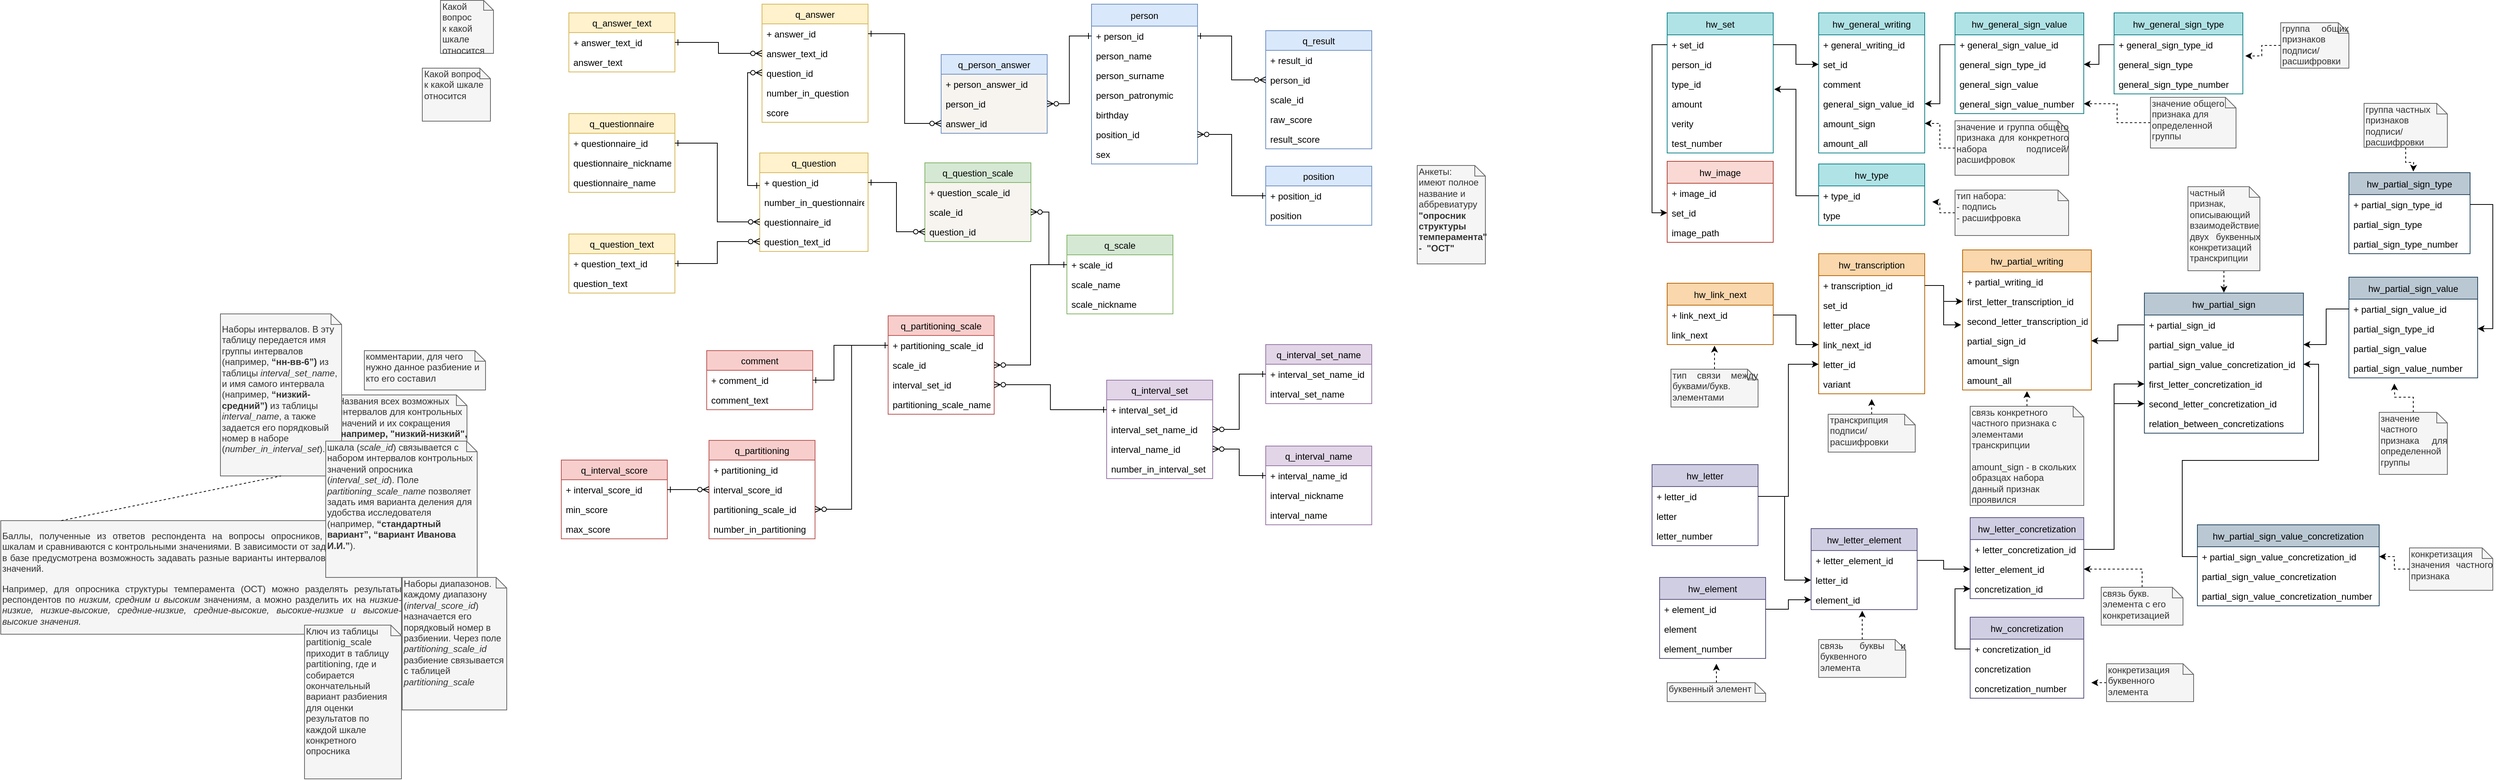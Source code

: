 <mxfile version="12.3.3" type="github" pages="1"><diagram id="iFBTR7gXfTiIHQD0XVNO" name="Page-1"><mxGraphModel dx="2500" dy="661" grid="1" gridSize="10" guides="1" tooltips="1" connect="1" arrows="1" fold="1" page="1" pageScale="1" pageWidth="1169" pageHeight="827" math="0" shadow="0"><root><mxCell id="0"/><mxCell id="1" parent="0"/><mxCell id="z2BmbQ6l0MY7L84lB-eh-4" value="q_question" style="swimlane;fontStyle=0;childLayout=stackLayout;horizontal=1;startSize=26;fillColor=#fff2cc;horizontalStack=0;resizeParent=1;resizeParentMax=0;resizeLast=0;collapsible=1;marginBottom=0;strokeColor=#d6b656;" parent="1" vertex="1"><mxGeometry x="322" y="215" width="143" height="130" as="geometry"/></mxCell><mxCell id="z2BmbQ6l0MY7L84lB-eh-5" value="+ question_id" style="text;strokeColor=none;fillColor=none;align=left;verticalAlign=top;spacingLeft=4;spacingRight=4;overflow=hidden;rotatable=0;points=[[0,0.5],[1,0.5]];portConstraint=eastwest;" parent="z2BmbQ6l0MY7L84lB-eh-4" vertex="1"><mxGeometry y="26" width="143" height="26" as="geometry"/></mxCell><mxCell id="z2BmbQ6l0MY7L84lB-eh-6" value="number_in_questionnaire" style="text;strokeColor=none;fillColor=none;align=left;verticalAlign=top;spacingLeft=4;spacingRight=4;overflow=hidden;rotatable=0;points=[[0,0.5],[1,0.5]];portConstraint=eastwest;" parent="z2BmbQ6l0MY7L84lB-eh-4" vertex="1"><mxGeometry y="52" width="143" height="26" as="geometry"/></mxCell><mxCell id="z2BmbQ6l0MY7L84lB-eh-7" value="questionnaire_id" style="text;strokeColor=none;fillColor=none;align=left;verticalAlign=top;spacingLeft=4;spacingRight=4;overflow=hidden;rotatable=0;points=[[0,0.5],[1,0.5]];portConstraint=eastwest;" parent="z2BmbQ6l0MY7L84lB-eh-4" vertex="1"><mxGeometry y="78" width="143" height="26" as="geometry"/></mxCell><mxCell id="z2BmbQ6l0MY7L84lB-eh-54" value="question_text_id" style="text;strokeColor=none;fillColor=none;align=left;verticalAlign=top;spacingLeft=4;spacingRight=4;overflow=hidden;rotatable=0;points=[[0,0.5],[1,0.5]];portConstraint=eastwest;" parent="z2BmbQ6l0MY7L84lB-eh-4" vertex="1"><mxGeometry y="104" width="143" height="26" as="geometry"/></mxCell><mxCell id="z2BmbQ6l0MY7L84lB-eh-8" value="q_questionnaire" style="swimlane;fontStyle=0;childLayout=stackLayout;horizontal=1;startSize=26;fillColor=#fff2cc;horizontalStack=0;resizeParent=1;resizeParentMax=0;resizeLast=0;collapsible=1;marginBottom=0;strokeColor=#d6b656;" parent="1" vertex="1"><mxGeometry x="70" y="163" width="140" height="104" as="geometry"/></mxCell><mxCell id="z2BmbQ6l0MY7L84lB-eh-9" value="+ questionnaire_id" style="text;strokeColor=none;fillColor=none;align=left;verticalAlign=top;spacingLeft=4;spacingRight=4;overflow=hidden;rotatable=0;points=[[0,0.5],[1,0.5]];portConstraint=eastwest;" parent="z2BmbQ6l0MY7L84lB-eh-8" vertex="1"><mxGeometry y="26" width="140" height="26" as="geometry"/></mxCell><mxCell id="z2BmbQ6l0MY7L84lB-eh-10" value="questionnaire_nickname" style="text;strokeColor=none;fillColor=none;align=left;verticalAlign=top;spacingLeft=4;spacingRight=4;overflow=hidden;rotatable=0;points=[[0,0.5],[1,0.5]];portConstraint=eastwest;" parent="z2BmbQ6l0MY7L84lB-eh-8" vertex="1"><mxGeometry y="52" width="140" height="26" as="geometry"/></mxCell><mxCell id="z2BmbQ6l0MY7L84lB-eh-11" value="questionnaire_name" style="text;strokeColor=none;fillColor=none;align=left;verticalAlign=top;spacingLeft=4;spacingRight=4;overflow=hidden;rotatable=0;points=[[0,0.5],[1,0.5]];portConstraint=eastwest;" parent="z2BmbQ6l0MY7L84lB-eh-8" vertex="1"><mxGeometry y="78" width="140" height="26" as="geometry"/></mxCell><mxCell id="z2BmbQ6l0MY7L84lB-eh-12" value="person" style="swimlane;fontStyle=0;childLayout=stackLayout;horizontal=1;startSize=29;fillColor=#dae8fc;horizontalStack=0;resizeParent=1;resizeParentMax=0;resizeLast=0;collapsible=1;marginBottom=0;strokeColor=#6c8ebf;" parent="1" vertex="1"><mxGeometry x="760" y="18.5" width="140" height="211" as="geometry"/></mxCell><mxCell id="z2BmbQ6l0MY7L84lB-eh-13" value="+ person_id" style="text;strokeColor=none;fillColor=none;align=left;verticalAlign=top;spacingLeft=4;spacingRight=4;overflow=hidden;rotatable=0;points=[[0,0.5],[1,0.5]];portConstraint=eastwest;" parent="z2BmbQ6l0MY7L84lB-eh-12" vertex="1"><mxGeometry y="29" width="140" height="26" as="geometry"/></mxCell><mxCell id="z2BmbQ6l0MY7L84lB-eh-14" value="person_name" style="text;strokeColor=none;fillColor=none;align=left;verticalAlign=top;spacingLeft=4;spacingRight=4;overflow=hidden;rotatable=0;points=[[0,0.5],[1,0.5]];portConstraint=eastwest;" parent="z2BmbQ6l0MY7L84lB-eh-12" vertex="1"><mxGeometry y="55" width="140" height="26" as="geometry"/></mxCell><mxCell id="z2BmbQ6l0MY7L84lB-eh-15" value="person_surname" style="text;strokeColor=none;fillColor=none;align=left;verticalAlign=top;spacingLeft=4;spacingRight=4;overflow=hidden;rotatable=0;points=[[0,0.5],[1,0.5]];portConstraint=eastwest;" parent="z2BmbQ6l0MY7L84lB-eh-12" vertex="1"><mxGeometry y="81" width="140" height="26" as="geometry"/></mxCell><mxCell id="z2BmbQ6l0MY7L84lB-eh-16" value="person_patronymic" style="text;strokeColor=none;fillColor=none;align=left;verticalAlign=top;spacingLeft=4;spacingRight=4;overflow=hidden;rotatable=0;points=[[0,0.5],[1,0.5]];portConstraint=eastwest;" parent="z2BmbQ6l0MY7L84lB-eh-12" vertex="1"><mxGeometry y="107" width="140" height="26" as="geometry"/></mxCell><mxCell id="z2BmbQ6l0MY7L84lB-eh-17" value="birthday" style="text;strokeColor=none;fillColor=none;align=left;verticalAlign=top;spacingLeft=4;spacingRight=4;overflow=hidden;rotatable=0;points=[[0,0.5],[1,0.5]];portConstraint=eastwest;" parent="z2BmbQ6l0MY7L84lB-eh-12" vertex="1"><mxGeometry y="133" width="140" height="26" as="geometry"/></mxCell><mxCell id="z2BmbQ6l0MY7L84lB-eh-18" value="position_id" style="text;strokeColor=none;fillColor=none;align=left;verticalAlign=top;spacingLeft=4;spacingRight=4;overflow=hidden;rotatable=0;points=[[0,0.5],[1,0.5]];portConstraint=eastwest;" parent="z2BmbQ6l0MY7L84lB-eh-12" vertex="1"><mxGeometry y="159" width="140" height="26" as="geometry"/></mxCell><mxCell id="yYKGKoS039EIgSRdd9-Q-1" value="sex" style="text;strokeColor=none;fillColor=none;align=left;verticalAlign=top;spacingLeft=4;spacingRight=4;overflow=hidden;rotatable=0;points=[[0,0.5],[1,0.5]];portConstraint=eastwest;" parent="z2BmbQ6l0MY7L84lB-eh-12" vertex="1"><mxGeometry y="185" width="140" height="26" as="geometry"/></mxCell><mxCell id="z2BmbQ6l0MY7L84lB-eh-19" value="q_result" style="swimlane;fontStyle=0;childLayout=stackLayout;horizontal=1;startSize=26;fillColor=#dae8fc;horizontalStack=0;resizeParent=1;resizeParentMax=0;resizeLast=0;collapsible=1;marginBottom=0;strokeColor=#6c8ebf;" parent="1" vertex="1"><mxGeometry x="990" y="53.5" width="140" height="156" as="geometry"/></mxCell><mxCell id="z2BmbQ6l0MY7L84lB-eh-20" value="+ result_id" style="text;strokeColor=none;fillColor=none;align=left;verticalAlign=top;spacingLeft=4;spacingRight=4;overflow=hidden;rotatable=0;points=[[0,0.5],[1,0.5]];portConstraint=eastwest;" parent="z2BmbQ6l0MY7L84lB-eh-19" vertex="1"><mxGeometry y="26" width="140" height="26" as="geometry"/></mxCell><mxCell id="z2BmbQ6l0MY7L84lB-eh-21" value="person_id" style="text;strokeColor=none;fillColor=none;align=left;verticalAlign=top;spacingLeft=4;spacingRight=4;overflow=hidden;rotatable=0;points=[[0,0.5],[1,0.5]];portConstraint=eastwest;" parent="z2BmbQ6l0MY7L84lB-eh-19" vertex="1"><mxGeometry y="52" width="140" height="26" as="geometry"/></mxCell><mxCell id="z2BmbQ6l0MY7L84lB-eh-22" value="scale_id" style="text;strokeColor=none;fillColor=none;align=left;verticalAlign=top;spacingLeft=4;spacingRight=4;overflow=hidden;rotatable=0;points=[[0,0.5],[1,0.5]];portConstraint=eastwest;" parent="z2BmbQ6l0MY7L84lB-eh-19" vertex="1"><mxGeometry y="78" width="140" height="26" as="geometry"/></mxCell><mxCell id="z2BmbQ6l0MY7L84lB-eh-23" value="raw_score" style="text;strokeColor=none;fillColor=none;align=left;verticalAlign=top;spacingLeft=4;spacingRight=4;overflow=hidden;rotatable=0;points=[[0,0.5],[1,0.5]];portConstraint=eastwest;" parent="z2BmbQ6l0MY7L84lB-eh-19" vertex="1"><mxGeometry y="104" width="140" height="26" as="geometry"/></mxCell><mxCell id="z2BmbQ6l0MY7L84lB-eh-24" value="result_score" style="text;strokeColor=none;fillColor=none;align=left;verticalAlign=top;spacingLeft=4;spacingRight=4;overflow=hidden;rotatable=0;points=[[0,0.5],[1,0.5]];portConstraint=eastwest;" parent="z2BmbQ6l0MY7L84lB-eh-19" vertex="1"><mxGeometry y="130" width="140" height="26" as="geometry"/></mxCell><mxCell id="z2BmbQ6l0MY7L84lB-eh-26" value="q_person_answer" style="swimlane;fontStyle=0;childLayout=stackLayout;horizontal=1;startSize=26;fillColor=#dae8fc;horizontalStack=0;resizeParent=1;resizeParentMax=0;resizeLast=0;collapsible=1;marginBottom=0;strokeColor=#6c8ebf;swimlaneFillColor=#F7F4F0;" parent="1" vertex="1"><mxGeometry x="561.5" y="85" width="140" height="104" as="geometry"/></mxCell><mxCell id="z2BmbQ6l0MY7L84lB-eh-27" value="+ person_answer_id" style="text;strokeColor=none;fillColor=none;align=left;verticalAlign=top;spacingLeft=4;spacingRight=4;overflow=hidden;rotatable=0;points=[[0,0.5],[1,0.5]];portConstraint=eastwest;" parent="z2BmbQ6l0MY7L84lB-eh-26" vertex="1"><mxGeometry y="26" width="140" height="26" as="geometry"/></mxCell><mxCell id="z2BmbQ6l0MY7L84lB-eh-28" value="person_id" style="text;strokeColor=none;fillColor=none;align=left;verticalAlign=top;spacingLeft=4;spacingRight=4;overflow=hidden;rotatable=0;points=[[0,0.5],[1,0.5]];portConstraint=eastwest;" parent="z2BmbQ6l0MY7L84lB-eh-26" vertex="1"><mxGeometry y="52" width="140" height="26" as="geometry"/></mxCell><mxCell id="z2BmbQ6l0MY7L84lB-eh-29" value="answer_id" style="text;strokeColor=none;fillColor=none;align=left;verticalAlign=top;spacingLeft=4;spacingRight=4;overflow=hidden;rotatable=0;points=[[0,0.5],[1,0.5]];portConstraint=eastwest;" parent="z2BmbQ6l0MY7L84lB-eh-26" vertex="1"><mxGeometry y="78" width="140" height="26" as="geometry"/></mxCell><mxCell id="z2BmbQ6l0MY7L84lB-eh-32" value="q_answer" style="swimlane;fontStyle=0;childLayout=stackLayout;horizontal=1;startSize=26;fillColor=#fff2cc;horizontalStack=0;resizeParent=1;resizeParentMax=0;resizeLast=0;collapsible=1;marginBottom=0;strokeColor=#d6b656;" parent="1" vertex="1"><mxGeometry x="325" y="18.5" width="140" height="156" as="geometry"/></mxCell><mxCell id="z2BmbQ6l0MY7L84lB-eh-33" value="+ answer_id" style="text;strokeColor=none;fillColor=none;align=left;verticalAlign=top;spacingLeft=4;spacingRight=4;overflow=hidden;rotatable=0;points=[[0,0.5],[1,0.5]];portConstraint=eastwest;" parent="z2BmbQ6l0MY7L84lB-eh-32" vertex="1"><mxGeometry y="26" width="140" height="26" as="geometry"/></mxCell><mxCell id="z2BmbQ6l0MY7L84lB-eh-37" value="answer_text_id" style="text;strokeColor=none;fillColor=none;align=left;verticalAlign=top;spacingLeft=4;spacingRight=4;overflow=hidden;rotatable=0;points=[[0,0.5],[1,0.5]];portConstraint=eastwest;" parent="z2BmbQ6l0MY7L84lB-eh-32" vertex="1"><mxGeometry y="52" width="140" height="26" as="geometry"/></mxCell><mxCell id="z2BmbQ6l0MY7L84lB-eh-36" value="question_id" style="text;strokeColor=none;fillColor=none;align=left;verticalAlign=top;spacingLeft=4;spacingRight=4;overflow=hidden;rotatable=0;points=[[0,0.5],[1,0.5]];portConstraint=eastwest;" parent="z2BmbQ6l0MY7L84lB-eh-32" vertex="1"><mxGeometry y="78" width="140" height="26" as="geometry"/></mxCell><mxCell id="z2BmbQ6l0MY7L84lB-eh-35" value="number_in_question" style="text;strokeColor=none;fillColor=none;align=left;verticalAlign=top;spacingLeft=4;spacingRight=4;overflow=hidden;rotatable=0;points=[[0,0.5],[1,0.5]];portConstraint=eastwest;" parent="z2BmbQ6l0MY7L84lB-eh-32" vertex="1"><mxGeometry y="104" width="140" height="26" as="geometry"/></mxCell><mxCell id="z2BmbQ6l0MY7L84lB-eh-38" value="score" style="text;strokeColor=none;fillColor=none;align=left;verticalAlign=top;spacingLeft=4;spacingRight=4;overflow=hidden;rotatable=0;points=[[0,0.5],[1,0.5]];portConstraint=eastwest;" parent="z2BmbQ6l0MY7L84lB-eh-32" vertex="1"><mxGeometry y="130" width="140" height="26" as="geometry"/></mxCell><mxCell id="z2BmbQ6l0MY7L84lB-eh-39" value="q_answer_text" style="swimlane;fontStyle=0;childLayout=stackLayout;horizontal=1;startSize=26;fillColor=#fff2cc;horizontalStack=0;resizeParent=1;resizeParentMax=0;resizeLast=0;collapsible=1;marginBottom=0;strokeColor=#d6b656;" parent="1" vertex="1"><mxGeometry x="70" y="30" width="140" height="78" as="geometry"/></mxCell><mxCell id="z2BmbQ6l0MY7L84lB-eh-40" value="+ answer_text_id" style="text;strokeColor=none;fillColor=none;align=left;verticalAlign=top;spacingLeft=4;spacingRight=4;overflow=hidden;rotatable=0;points=[[0,0.5],[1,0.5]];portConstraint=eastwest;" parent="z2BmbQ6l0MY7L84lB-eh-39" vertex="1"><mxGeometry y="26" width="140" height="26" as="geometry"/></mxCell><mxCell id="z2BmbQ6l0MY7L84lB-eh-41" value="answer_text" style="text;strokeColor=none;fillColor=none;align=left;verticalAlign=top;spacingLeft=4;spacingRight=4;overflow=hidden;rotatable=0;points=[[0,0.5],[1,0.5]];portConstraint=eastwest;" parent="z2BmbQ6l0MY7L84lB-eh-39" vertex="1"><mxGeometry y="52" width="140" height="26" as="geometry"/></mxCell><mxCell id="yYKGKoS039EIgSRdd9-Q-2" value="q_question_text" style="swimlane;fontStyle=0;childLayout=stackLayout;horizontal=1;startSize=26;fillColor=#fff2cc;horizontalStack=0;resizeParent=1;resizeParentMax=0;resizeLast=0;collapsible=1;marginBottom=0;strokeColor=#d6b656;" parent="1" vertex="1"><mxGeometry x="70" y="322" width="140" height="78" as="geometry"/></mxCell><mxCell id="yYKGKoS039EIgSRdd9-Q-3" value="+ question_text_id" style="text;strokeColor=none;fillColor=none;align=left;verticalAlign=top;spacingLeft=4;spacingRight=4;overflow=hidden;rotatable=0;points=[[0,0.5],[1,0.5]];portConstraint=eastwest;" parent="yYKGKoS039EIgSRdd9-Q-2" vertex="1"><mxGeometry y="26" width="140" height="26" as="geometry"/></mxCell><mxCell id="yYKGKoS039EIgSRdd9-Q-4" value="question_text" style="text;strokeColor=none;fillColor=none;align=left;verticalAlign=top;spacingLeft=4;spacingRight=4;overflow=hidden;rotatable=0;points=[[0,0.5],[1,0.5]];portConstraint=eastwest;" parent="yYKGKoS039EIgSRdd9-Q-2" vertex="1"><mxGeometry y="52" width="140" height="26" as="geometry"/></mxCell><mxCell id="yYKGKoS039EIgSRdd9-Q-15" value="q_question_scale" style="swimlane;fontStyle=0;childLayout=stackLayout;horizontal=1;startSize=26;fillColor=#d5e8d4;horizontalStack=0;resizeParent=1;resizeParentMax=0;resizeLast=0;collapsible=1;marginBottom=0;strokeColor=#82b366;swimlaneFillColor=#F7F4F0;" parent="1" vertex="1"><mxGeometry x="540" y="228" width="140" height="104" as="geometry"/></mxCell><mxCell id="yYKGKoS039EIgSRdd9-Q-16" value="+ question_scale_id" style="text;strokeColor=none;fillColor=none;align=left;verticalAlign=top;spacingLeft=4;spacingRight=4;overflow=hidden;rotatable=0;points=[[0,0.5],[1,0.5]];portConstraint=eastwest;" parent="yYKGKoS039EIgSRdd9-Q-15" vertex="1"><mxGeometry y="26" width="140" height="26" as="geometry"/></mxCell><mxCell id="yYKGKoS039EIgSRdd9-Q-18" value="scale_id" style="text;strokeColor=none;fillColor=none;align=left;verticalAlign=top;spacingLeft=4;spacingRight=4;overflow=hidden;rotatable=0;points=[[0,0.5],[1,0.5]];portConstraint=eastwest;" parent="yYKGKoS039EIgSRdd9-Q-15" vertex="1"><mxGeometry y="52" width="140" height="26" as="geometry"/></mxCell><mxCell id="yYKGKoS039EIgSRdd9-Q-17" value="question_id" style="text;strokeColor=none;fillColor=none;align=left;verticalAlign=top;spacingLeft=4;spacingRight=4;overflow=hidden;rotatable=0;points=[[0,0.5],[1,0.5]];portConstraint=eastwest;" parent="yYKGKoS039EIgSRdd9-Q-15" vertex="1"><mxGeometry y="78" width="140" height="26" as="geometry"/></mxCell><mxCell id="yYKGKoS039EIgSRdd9-Q-19" value="q_scale" style="swimlane;fontStyle=0;childLayout=stackLayout;horizontal=1;startSize=26;fillColor=#d5e8d4;horizontalStack=0;resizeParent=1;resizeParentMax=0;resizeLast=0;collapsible=1;marginBottom=0;strokeColor=#82b366;" parent="1" vertex="1"><mxGeometry x="727.5" y="323.5" width="140" height="104" as="geometry"/></mxCell><mxCell id="yYKGKoS039EIgSRdd9-Q-20" value="+ scale_id" style="text;strokeColor=none;fillColor=none;align=left;verticalAlign=top;spacingLeft=4;spacingRight=4;overflow=hidden;rotatable=0;points=[[0,0.5],[1,0.5]];portConstraint=eastwest;" parent="yYKGKoS039EIgSRdd9-Q-19" vertex="1"><mxGeometry y="26" width="140" height="26" as="geometry"/></mxCell><mxCell id="yYKGKoS039EIgSRdd9-Q-21" value="scale_name" style="text;strokeColor=none;fillColor=none;align=left;verticalAlign=top;spacingLeft=4;spacingRight=4;overflow=hidden;rotatable=0;points=[[0,0.5],[1,0.5]];portConstraint=eastwest;" parent="yYKGKoS039EIgSRdd9-Q-19" vertex="1"><mxGeometry y="52" width="140" height="26" as="geometry"/></mxCell><mxCell id="yYKGKoS039EIgSRdd9-Q-22" value="scale_nickname" style="text;strokeColor=none;fillColor=none;align=left;verticalAlign=top;spacingLeft=4;spacingRight=4;overflow=hidden;rotatable=0;points=[[0,0.5],[1,0.5]];portConstraint=eastwest;" parent="yYKGKoS039EIgSRdd9-Q-19" vertex="1"><mxGeometry y="78" width="140" height="26" as="geometry"/></mxCell><mxCell id="yYKGKoS039EIgSRdd9-Q-23" value="q_partitioning_scale" style="swimlane;fontStyle=0;childLayout=stackLayout;horizontal=1;startSize=26;fillColor=#f8cecc;horizontalStack=0;resizeParent=1;resizeParentMax=0;resizeLast=0;collapsible=1;marginBottom=0;strokeColor=#b85450;" parent="1" vertex="1"><mxGeometry x="491.5" y="430" width="140" height="130" as="geometry"/></mxCell><mxCell id="yYKGKoS039EIgSRdd9-Q-24" value="+ partitioning_scale_id" style="text;strokeColor=none;fillColor=none;align=left;verticalAlign=top;spacingLeft=4;spacingRight=4;overflow=hidden;rotatable=0;points=[[0,0.5],[1,0.5]];portConstraint=eastwest;" parent="yYKGKoS039EIgSRdd9-Q-23" vertex="1"><mxGeometry y="26" width="140" height="26" as="geometry"/></mxCell><mxCell id="yYKGKoS039EIgSRdd9-Q-25" value="scale_id" style="text;strokeColor=none;fillColor=none;align=left;verticalAlign=top;spacingLeft=4;spacingRight=4;overflow=hidden;rotatable=0;points=[[0,0.5],[1,0.5]];portConstraint=eastwest;" parent="yYKGKoS039EIgSRdd9-Q-23" vertex="1"><mxGeometry y="52" width="140" height="26" as="geometry"/></mxCell><mxCell id="yYKGKoS039EIgSRdd9-Q-27" value="interval_set_id" style="text;strokeColor=none;fillColor=none;align=left;verticalAlign=top;spacingLeft=4;spacingRight=4;overflow=hidden;rotatable=0;points=[[0,0.5],[1,0.5]];portConstraint=eastwest;" parent="yYKGKoS039EIgSRdd9-Q-23" vertex="1"><mxGeometry y="78" width="140" height="26" as="geometry"/></mxCell><mxCell id="yYKGKoS039EIgSRdd9-Q-26" value="partitioning_scale_name" style="text;strokeColor=none;fillColor=none;align=left;verticalAlign=top;spacingLeft=4;spacingRight=4;overflow=hidden;rotatable=0;points=[[0,0.5],[1,0.5]];portConstraint=eastwest;" parent="yYKGKoS039EIgSRdd9-Q-23" vertex="1"><mxGeometry y="104" width="140" height="26" as="geometry"/></mxCell><mxCell id="yYKGKoS039EIgSRdd9-Q-31" value="q_interval_set" style="swimlane;fontStyle=0;childLayout=stackLayout;horizontal=1;startSize=26;fillColor=#e1d5e7;horizontalStack=0;resizeParent=1;resizeParentMax=0;resizeLast=0;collapsible=1;marginBottom=0;strokeColor=#9673a6;" parent="1" vertex="1"><mxGeometry x="780" y="515" width="140" height="130" as="geometry"/></mxCell><mxCell id="yYKGKoS039EIgSRdd9-Q-32" value="+ interval_set_id" style="text;strokeColor=none;fillColor=none;align=left;verticalAlign=top;spacingLeft=4;spacingRight=4;overflow=hidden;rotatable=0;points=[[0,0.5],[1,0.5]];portConstraint=eastwest;" parent="yYKGKoS039EIgSRdd9-Q-31" vertex="1"><mxGeometry y="26" width="140" height="26" as="geometry"/></mxCell><mxCell id="yYKGKoS039EIgSRdd9-Q-33" value="interval_set_name_id" style="text;strokeColor=none;fillColor=none;align=left;verticalAlign=top;spacingLeft=4;spacingRight=4;overflow=hidden;rotatable=0;points=[[0,0.5],[1,0.5]];portConstraint=eastwest;" parent="yYKGKoS039EIgSRdd9-Q-31" vertex="1"><mxGeometry y="52" width="140" height="26" as="geometry"/></mxCell><mxCell id="yYKGKoS039EIgSRdd9-Q-34" value="interval_name_id" style="text;strokeColor=none;fillColor=none;align=left;verticalAlign=top;spacingLeft=4;spacingRight=4;overflow=hidden;rotatable=0;points=[[0,0.5],[1,0.5]];portConstraint=eastwest;" parent="yYKGKoS039EIgSRdd9-Q-31" vertex="1"><mxGeometry y="78" width="140" height="26" as="geometry"/></mxCell><mxCell id="yYKGKoS039EIgSRdd9-Q-35" value="number_in_interval_set" style="text;strokeColor=none;fillColor=none;align=left;verticalAlign=top;spacingLeft=4;spacingRight=4;overflow=hidden;rotatable=0;points=[[0,0.5],[1,0.5]];portConstraint=eastwest;" parent="yYKGKoS039EIgSRdd9-Q-31" vertex="1"><mxGeometry y="104" width="140" height="26" as="geometry"/></mxCell><mxCell id="yYKGKoS039EIgSRdd9-Q-37" value="q_interval_set_name" style="swimlane;fontStyle=0;childLayout=stackLayout;horizontal=1;startSize=26;fillColor=#e1d5e7;horizontalStack=0;resizeParent=1;resizeParentMax=0;resizeLast=0;collapsible=1;marginBottom=0;strokeColor=#9673a6;" parent="1" vertex="1"><mxGeometry x="990" y="468" width="140" height="78" as="geometry"/></mxCell><mxCell id="yYKGKoS039EIgSRdd9-Q-38" value="+ interval_set_name_id" style="text;strokeColor=none;fillColor=none;align=left;verticalAlign=top;spacingLeft=4;spacingRight=4;overflow=hidden;rotatable=0;points=[[0,0.5],[1,0.5]];portConstraint=eastwest;" parent="yYKGKoS039EIgSRdd9-Q-37" vertex="1"><mxGeometry y="26" width="140" height="26" as="geometry"/></mxCell><mxCell id="yYKGKoS039EIgSRdd9-Q-39" value="interval_set_name" style="text;strokeColor=none;fillColor=none;align=left;verticalAlign=top;spacingLeft=4;spacingRight=4;overflow=hidden;rotatable=0;points=[[0,0.5],[1,0.5]];portConstraint=eastwest;" parent="yYKGKoS039EIgSRdd9-Q-37" vertex="1"><mxGeometry y="52" width="140" height="26" as="geometry"/></mxCell><mxCell id="yYKGKoS039EIgSRdd9-Q-42" value="q_interval_name" style="swimlane;fontStyle=0;childLayout=stackLayout;horizontal=1;startSize=26;fillColor=#e1d5e7;horizontalStack=0;resizeParent=1;resizeParentMax=0;resizeLast=0;collapsible=1;marginBottom=0;strokeColor=#9673a6;" parent="1" vertex="1"><mxGeometry x="990" y="602" width="140" height="104" as="geometry"/></mxCell><mxCell id="yYKGKoS039EIgSRdd9-Q-43" value="+ interval_name_id" style="text;strokeColor=none;fillColor=none;align=left;verticalAlign=top;spacingLeft=4;spacingRight=4;overflow=hidden;rotatable=0;points=[[0,0.5],[1,0.5]];portConstraint=eastwest;" parent="yYKGKoS039EIgSRdd9-Q-42" vertex="1"><mxGeometry y="26" width="140" height="26" as="geometry"/></mxCell><mxCell id="yYKGKoS039EIgSRdd9-Q-44" value="interval_nickname" style="text;strokeColor=none;fillColor=none;align=left;verticalAlign=top;spacingLeft=4;spacingRight=4;overflow=hidden;rotatable=0;points=[[0,0.5],[1,0.5]];portConstraint=eastwest;" parent="yYKGKoS039EIgSRdd9-Q-42" vertex="1"><mxGeometry y="52" width="140" height="26" as="geometry"/></mxCell><mxCell id="yYKGKoS039EIgSRdd9-Q-45" value="interval_name" style="text;strokeColor=none;fillColor=none;align=left;verticalAlign=top;spacingLeft=4;spacingRight=4;overflow=hidden;rotatable=0;points=[[0,0.5],[1,0.5]];portConstraint=eastwest;" parent="yYKGKoS039EIgSRdd9-Q-42" vertex="1"><mxGeometry y="78" width="140" height="26" as="geometry"/></mxCell><mxCell id="yYKGKoS039EIgSRdd9-Q-47" value="q_partitioning" style="swimlane;fontStyle=0;childLayout=stackLayout;horizontal=1;startSize=26;fillColor=#f8cecc;horizontalStack=0;resizeParent=1;resizeParentMax=0;resizeLast=0;collapsible=1;marginBottom=0;strokeColor=#b85450;" parent="1" vertex="1"><mxGeometry x="255" y="594.5" width="140" height="130" as="geometry"/></mxCell><mxCell id="yYKGKoS039EIgSRdd9-Q-48" value="+ partitioning_id" style="text;strokeColor=none;fillColor=none;align=left;verticalAlign=top;spacingLeft=4;spacingRight=4;overflow=hidden;rotatable=0;points=[[0,0.5],[1,0.5]];portConstraint=eastwest;" parent="yYKGKoS039EIgSRdd9-Q-47" vertex="1"><mxGeometry y="26" width="140" height="26" as="geometry"/></mxCell><mxCell id="yYKGKoS039EIgSRdd9-Q-49" value="interval_score_id" style="text;strokeColor=none;fillColor=none;align=left;verticalAlign=top;spacingLeft=4;spacingRight=4;overflow=hidden;rotatable=0;points=[[0,0.5],[1,0.5]];portConstraint=eastwest;" parent="yYKGKoS039EIgSRdd9-Q-47" vertex="1"><mxGeometry y="52" width="140" height="26" as="geometry"/></mxCell><mxCell id="yYKGKoS039EIgSRdd9-Q-51" value="partitioning_scale_id" style="text;strokeColor=none;fillColor=none;align=left;verticalAlign=top;spacingLeft=4;spacingRight=4;overflow=hidden;rotatable=0;points=[[0,0.5],[1,0.5]];portConstraint=eastwest;" parent="yYKGKoS039EIgSRdd9-Q-47" vertex="1"><mxGeometry y="78" width="140" height="26" as="geometry"/></mxCell><mxCell id="yYKGKoS039EIgSRdd9-Q-50" value="number_in_partitioning" style="text;strokeColor=none;fillColor=none;align=left;verticalAlign=top;spacingLeft=4;spacingRight=4;overflow=hidden;rotatable=0;points=[[0,0.5],[1,0.5]];portConstraint=eastwest;" parent="yYKGKoS039EIgSRdd9-Q-47" vertex="1"><mxGeometry y="104" width="140" height="26" as="geometry"/></mxCell><mxCell id="yYKGKoS039EIgSRdd9-Q-52" value="q_interval_score" style="swimlane;fontStyle=0;childLayout=stackLayout;horizontal=1;startSize=26;fillColor=#f8cecc;horizontalStack=0;resizeParent=1;resizeParentMax=0;resizeLast=0;collapsible=1;marginBottom=0;strokeColor=#b85450;" parent="1" vertex="1"><mxGeometry x="60" y="620.5" width="140" height="104" as="geometry"/></mxCell><mxCell id="yYKGKoS039EIgSRdd9-Q-53" value="+ interval_score_id" style="text;strokeColor=none;fillColor=none;align=left;verticalAlign=top;spacingLeft=4;spacingRight=4;overflow=hidden;rotatable=0;points=[[0,0.5],[1,0.5]];portConstraint=eastwest;" parent="yYKGKoS039EIgSRdd9-Q-52" vertex="1"><mxGeometry y="26" width="140" height="26" as="geometry"/></mxCell><mxCell id="yYKGKoS039EIgSRdd9-Q-54" value="min_score" style="text;strokeColor=none;fillColor=none;align=left;verticalAlign=top;spacingLeft=4;spacingRight=4;overflow=hidden;rotatable=0;points=[[0,0.5],[1,0.5]];portConstraint=eastwest;" parent="yYKGKoS039EIgSRdd9-Q-52" vertex="1"><mxGeometry y="52" width="140" height="26" as="geometry"/></mxCell><mxCell id="yYKGKoS039EIgSRdd9-Q-55" value="max_score" style="text;strokeColor=none;fillColor=none;align=left;verticalAlign=top;spacingLeft=4;spacingRight=4;overflow=hidden;rotatable=0;points=[[0,0.5],[1,0.5]];portConstraint=eastwest;" parent="yYKGKoS039EIgSRdd9-Q-52" vertex="1"><mxGeometry y="78" width="140" height="26" as="geometry"/></mxCell><mxCell id="yYKGKoS039EIgSRdd9-Q-59" value="comment" style="swimlane;fontStyle=0;childLayout=stackLayout;horizontal=1;startSize=26;fillColor=#f8cecc;horizontalStack=0;resizeParent=1;resizeParentMax=0;resizeLast=0;collapsible=1;marginBottom=0;strokeColor=#b85450;" parent="1" vertex="1"><mxGeometry x="252" y="476" width="140" height="78" as="geometry"/></mxCell><mxCell id="yYKGKoS039EIgSRdd9-Q-60" value="+ comment_id" style="text;strokeColor=none;fillColor=none;align=left;verticalAlign=top;spacingLeft=4;spacingRight=4;overflow=hidden;rotatable=0;points=[[0,0.5],[1,0.5]];portConstraint=eastwest;" parent="yYKGKoS039EIgSRdd9-Q-59" vertex="1"><mxGeometry y="26" width="140" height="26" as="geometry"/></mxCell><mxCell id="yYKGKoS039EIgSRdd9-Q-61" value="comment_text" style="text;strokeColor=none;fillColor=none;align=left;verticalAlign=top;spacingLeft=4;spacingRight=4;overflow=hidden;rotatable=0;points=[[0,0.5],[1,0.5]];portConstraint=eastwest;" parent="yYKGKoS039EIgSRdd9-Q-59" vertex="1"><mxGeometry y="52" width="140" height="26" as="geometry"/></mxCell><mxCell id="yYKGKoS039EIgSRdd9-Q-67" value="position" style="swimlane;fontStyle=0;childLayout=stackLayout;horizontal=1;startSize=26;fillColor=#dae8fc;horizontalStack=0;resizeParent=1;resizeParentMax=0;resizeLast=0;collapsible=1;marginBottom=0;strokeColor=#6c8ebf;" parent="1" vertex="1"><mxGeometry x="990" y="232.5" width="140" height="78" as="geometry"/></mxCell><mxCell id="yYKGKoS039EIgSRdd9-Q-68" value="+ position_id" style="text;strokeColor=none;fillColor=none;align=left;verticalAlign=top;spacingLeft=4;spacingRight=4;overflow=hidden;rotatable=0;points=[[0,0.5],[1,0.5]];portConstraint=eastwest;" parent="yYKGKoS039EIgSRdd9-Q-67" vertex="1"><mxGeometry y="26" width="140" height="26" as="geometry"/></mxCell><mxCell id="yYKGKoS039EIgSRdd9-Q-69" value="position" style="text;strokeColor=none;fillColor=none;align=left;verticalAlign=top;spacingLeft=4;spacingRight=4;overflow=hidden;rotatable=0;points=[[0,0.5],[1,0.5]];portConstraint=eastwest;" parent="yYKGKoS039EIgSRdd9-Q-67" vertex="1"><mxGeometry y="52" width="140" height="26" as="geometry"/></mxCell><mxCell id="yYKGKoS039EIgSRdd9-Q-73" value="&lt;div&gt;&lt;span&gt;Наборы диапазонов&lt;/span&gt;&lt;span&gt;. каждому диапазону (&lt;/span&gt;&lt;span lang=&quot;EN-US&quot;&gt;&lt;i&gt;interval_score_id&lt;/i&gt;&lt;/span&gt;&lt;span&gt;) назначается его порядковый номер в разбиении&lt;/span&gt;&lt;span&gt;. Через поле &lt;/span&gt;&lt;span lang=&quot;EN-US&quot;&gt;&lt;i&gt;partitioning_scale_id&lt;/i&gt;&amp;nbsp;&lt;/span&gt;&lt;/div&gt;&lt;div&gt;разбиение связывается с таблицей &lt;i&gt;p&lt;/i&gt;&lt;span lang=&quot;EN-US&quot;&gt;&lt;i&gt;artitioning_scale&lt;/i&gt;&lt;/span&gt;&lt;/div&gt;" style="shape=note;whiteSpace=wrap;html=1;size=14;verticalAlign=top;align=left;spacingTop=-6;fillColor=#f5f5f5;strokeColor=#666666;fontColor=#333333;" parent="1" vertex="1"><mxGeometry x="-150" y="775.5" width="138" height="175" as="geometry"/></mxCell><mxCell id="yYKGKoS039EIgSRdd9-Q-74" value="Анкеты: &lt;br&gt;имеют полное название и аббревиатуру&lt;br&gt;&lt;span&gt;&lt;b&gt;&quot;опросник структуры темперамента&quot; -&amp;nbsp; &quot;ОСТ&quot;&lt;/b&gt;&lt;/span&gt;" style="shape=note;whiteSpace=wrap;html=1;size=14;verticalAlign=top;align=left;spacingTop=-6;fillColor=#f5f5f5;strokeColor=#666666;fontColor=#333333;" parent="1" vertex="1"><mxGeometry x="1190" y="231.5" width="90" height="130" as="geometry"/></mxCell><mxCell id="yYKGKoS039EIgSRdd9-Q-77" value="Какой вопрос &lt;br&gt;к какой шкале относится" style="shape=note;whiteSpace=wrap;html=1;size=13;verticalAlign=top;align=left;spacingTop=-6;fillColor=#f5f5f5;strokeColor=#666666;fontColor=#333333;" parent="1" vertex="1"><mxGeometry x="-99.5" y="13.5" width="70" height="70" as="geometry"/></mxCell><mxCell id="yYKGKoS039EIgSRdd9-Q-80" value="&lt;p style=&quot;text-align: justify&quot;&gt;&lt;span&gt;Баллы, полученные из ответов респондента на вопросы опросников, суммируются по шкалам и сравниваются с контрольными значениями. В зависимости от задач исследователя в базе предусмотрена возможность задавать разные варианты интервалов для контрольных значений. &lt;/span&gt;&lt;/p&gt;&lt;p style=&quot;text-align: justify&quot;&gt;Например, для опросника структуры темперамента (ОСТ) можно разделять результаты респондентов по &lt;i&gt;низким, средним и высоким&lt;/i&gt; значениям, а можно разделить их на &lt;i&gt;низкие-низкие, низкие-высокие, средние-низкие, средние-высокие, высокие-низкие и высокие-высокие значения.&amp;nbsp;&lt;/i&gt;&lt;/p&gt;" style="shape=note;whiteSpace=wrap;html=1;size=14;verticalAlign=top;align=left;spacingTop=-6;fillColor=#f5f5f5;strokeColor=#666666;fontColor=#333333;" parent="1" vertex="1"><mxGeometry x="-680" y="700.5" width="529" height="150" as="geometry"/></mxCell><mxCell id="yYKGKoS039EIgSRdd9-Q-82" value="Названия всех возможных интервалов для контрольных значений и их сокращения &lt;b&gt;(например, &quot;низкий-низкий&quot;, сокр. &quot;нн&quot;)&lt;/b&gt;" style="shape=note;whiteSpace=wrap;html=1;size=14;verticalAlign=top;align=left;spacingTop=-6;fillColor=#f5f5f5;strokeColor=#666666;fontColor=#333333;" parent="1" vertex="1"><mxGeometry x="-237.5" y="534.5" width="173" height="80" as="geometry"/></mxCell><mxCell id="yYKGKoS039EIgSRdd9-Q-84" value="&lt;p&gt;Наборы интервалов. В эту таблицу передается имя группы интервалов (например,&lt;b&gt; “нн-вв-6”)&lt;/b&gt; из&amp;nbsp; таблицы &lt;i&gt;i&lt;span lang=&quot;EN-US&quot;&gt;nterval_set_name&lt;/span&gt;&lt;/i&gt;,&amp;nbsp; и имя самого интервала (например,&lt;b&gt; “низкий-средний”)&lt;/b&gt; из таблицы &lt;i&gt;i&lt;span lang=&quot;EN-US&quot;&gt;nterval_name&lt;/span&gt;&lt;/i&gt;, а также задается его порядковый номер в наборе (&lt;span lang=&quot;EN-US&quot;&gt;&lt;i&gt;number_in_interval_set&lt;/i&gt;&lt;/span&gt;).&lt;/p&gt;" style="shape=note;whiteSpace=wrap;html=1;size=14;verticalAlign=top;align=left;spacingTop=-6;fillColor=#f5f5f5;strokeColor=#666666;fontColor=#333333;" parent="1" vertex="1"><mxGeometry x="-390" y="427.5" width="160" height="214" as="geometry"/></mxCell><mxCell id="yYKGKoS039EIgSRdd9-Q-86" value="&lt;div&gt;шкала (&lt;span lang=&quot;EN-US&quot;&gt;&lt;i&gt;scale_id&lt;/i&gt;&lt;/span&gt;) связывается с набором интервалов контрольных значений опросника (&lt;span lang=&quot;EN-US&quot;&gt;&lt;i&gt;interval_set_id&lt;/i&gt;&lt;/span&gt;). Поле &lt;span lang=&quot;EN-US&quot;&gt;&lt;i&gt;partitioning_scale_name&lt;/i&gt;&amp;nbsp;&lt;/span&gt;позволяет задать имя варианта деления для удобства исследователя (например, &lt;b&gt;“стандартный вариант”, “вариант Иванова И.И.”&lt;/b&gt;).&lt;/div&gt;" style="shape=note;whiteSpace=wrap;html=1;size=14;verticalAlign=top;align=left;spacingTop=-6;fillColor=#f5f5f5;strokeColor=#666666;fontColor=#333333;" parent="1" vertex="1"><mxGeometry x="-251" y="595.5" width="200" height="180" as="geometry"/></mxCell><mxCell id="yYKGKoS039EIgSRdd9-Q-88" value="&lt;span&gt;комментарии, для чего нужно данное разбиение и кто его составил&lt;/span&gt;" style="shape=note;whiteSpace=wrap;html=1;size=14;verticalAlign=top;align=left;spacingTop=-6;fillColor=#f5f5f5;strokeColor=#666666;fontColor=#333333;" parent="1" vertex="1"><mxGeometry x="-200" y="476" width="160" height="52" as="geometry"/></mxCell><mxCell id="yYKGKoS039EIgSRdd9-Q-90" value="&lt;span&gt;Ключ из таблицы p&lt;/span&gt;&lt;span lang=&quot;EN-US&quot;&gt;artitionig_scale&amp;nbsp;&lt;br&gt;&lt;/span&gt;&lt;span&gt;приходит в таблицу p&lt;/span&gt;&lt;span lang=&quot;EN-US&quot;&gt;artitioning&lt;/span&gt;&lt;span&gt;, где и собирается окончательный вариант разбиения для оценки результатов по каждой шкале конкретного опросника&lt;/span&gt;" style="shape=note;whiteSpace=wrap;html=1;size=14;verticalAlign=top;align=left;spacingTop=-6;fillColor=#f5f5f5;strokeColor=#666666;fontColor=#333333;" parent="1" vertex="1"><mxGeometry x="-279" y="838.5" width="128" height="203" as="geometry"/></mxCell><mxCell id="yYKGKoS039EIgSRdd9-Q-92" value="" style="endArrow=none;dashed=1;html=1;entryX=0.5;entryY=1;entryDx=0;entryDy=0;entryPerimeter=0;exitX=0.151;exitY=0;exitDx=0;exitDy=0;exitPerimeter=0;" parent="1" source="yYKGKoS039EIgSRdd9-Q-80" target="yYKGKoS039EIgSRdd9-Q-84" edge="1"><mxGeometry width="50" height="50" relative="1" as="geometry"><mxPoint x="274.5" y="989.289" as="sourcePoint"/><mxPoint x="274.5" y="939.289" as="targetPoint"/></mxGeometry></mxCell><mxCell id="Z5buh7EiLKM07HB39s60-3" value="hw_set" style="swimlane;fontStyle=0;childLayout=stackLayout;horizontal=1;startSize=29;fillColor=#b0e3e6;horizontalStack=0;resizeParent=1;resizeParentMax=0;resizeLast=0;collapsible=1;marginBottom=0;strokeColor=#0e8088;" parent="1" vertex="1"><mxGeometry x="1520" y="30" width="140" height="185" as="geometry"/></mxCell><mxCell id="Z5buh7EiLKM07HB39s60-4" value="+ set_id" style="text;strokeColor=none;fillColor=none;align=left;verticalAlign=top;spacingLeft=4;spacingRight=4;overflow=hidden;rotatable=0;points=[[0,0.5],[1,0.5]];portConstraint=eastwest;" parent="Z5buh7EiLKM07HB39s60-3" vertex="1"><mxGeometry y="29" width="140" height="26" as="geometry"/></mxCell><mxCell id="Z5buh7EiLKM07HB39s60-5" value="person_id" style="text;strokeColor=none;fillColor=none;align=left;verticalAlign=top;spacingLeft=4;spacingRight=4;overflow=hidden;rotatable=0;points=[[0,0.5],[1,0.5]];portConstraint=eastwest;" parent="Z5buh7EiLKM07HB39s60-3" vertex="1"><mxGeometry y="55" width="140" height="26" as="geometry"/></mxCell><mxCell id="Z5buh7EiLKM07HB39s60-6" value="type_id" style="text;strokeColor=none;fillColor=none;align=left;verticalAlign=top;spacingLeft=4;spacingRight=4;overflow=hidden;rotatable=0;points=[[0,0.5],[1,0.5]];portConstraint=eastwest;" parent="Z5buh7EiLKM07HB39s60-3" vertex="1"><mxGeometry y="81" width="140" height="26" as="geometry"/></mxCell><mxCell id="Z5buh7EiLKM07HB39s60-7" value="amount" style="text;strokeColor=none;fillColor=none;align=left;verticalAlign=top;spacingLeft=4;spacingRight=4;overflow=hidden;rotatable=0;points=[[0,0.5],[1,0.5]];portConstraint=eastwest;" parent="Z5buh7EiLKM07HB39s60-3" vertex="1"><mxGeometry y="107" width="140" height="26" as="geometry"/></mxCell><mxCell id="Z5buh7EiLKM07HB39s60-8" value="verity" style="text;strokeColor=none;fillColor=none;align=left;verticalAlign=top;spacingLeft=4;spacingRight=4;overflow=hidden;rotatable=0;points=[[0,0.5],[1,0.5]];portConstraint=eastwest;" parent="Z5buh7EiLKM07HB39s60-3" vertex="1"><mxGeometry y="133" width="140" height="26" as="geometry"/></mxCell><mxCell id="Z5buh7EiLKM07HB39s60-9" value="test_number" style="text;strokeColor=none;fillColor=none;align=left;verticalAlign=top;spacingLeft=4;spacingRight=4;overflow=hidden;rotatable=0;points=[[0,0.5],[1,0.5]];portConstraint=eastwest;" parent="Z5buh7EiLKM07HB39s60-3" vertex="1"><mxGeometry y="159" width="140" height="26" as="geometry"/></mxCell><mxCell id="Z5buh7EiLKM07HB39s60-12" value="hw_image" style="swimlane;fontStyle=0;childLayout=stackLayout;horizontal=1;startSize=29;fillColor=#fad9d5;horizontalStack=0;resizeParent=1;resizeParentMax=0;resizeLast=0;collapsible=1;marginBottom=0;strokeColor=#ae4132;" parent="1" vertex="1"><mxGeometry x="1520" y="226" width="140" height="107" as="geometry"/></mxCell><mxCell id="Z5buh7EiLKM07HB39s60-13" value="+ image_id" style="text;strokeColor=none;fillColor=none;align=left;verticalAlign=top;spacingLeft=4;spacingRight=4;overflow=hidden;rotatable=0;points=[[0,0.5],[1,0.5]];portConstraint=eastwest;" parent="Z5buh7EiLKM07HB39s60-12" vertex="1"><mxGeometry y="29" width="140" height="26" as="geometry"/></mxCell><mxCell id="Z5buh7EiLKM07HB39s60-14" value="set_id&#10;" style="text;strokeColor=none;fillColor=none;align=left;verticalAlign=top;spacingLeft=4;spacingRight=4;overflow=hidden;rotatable=0;points=[[0,0.5],[1,0.5]];portConstraint=eastwest;" parent="Z5buh7EiLKM07HB39s60-12" vertex="1"><mxGeometry y="55" width="140" height="26" as="geometry"/></mxCell><mxCell id="Z5buh7EiLKM07HB39s60-15" value="image_path" style="text;strokeColor=none;fillColor=none;align=left;verticalAlign=top;spacingLeft=4;spacingRight=4;overflow=hidden;rotatable=0;points=[[0,0.5],[1,0.5]];portConstraint=eastwest;" parent="Z5buh7EiLKM07HB39s60-12" vertex="1"><mxGeometry y="81" width="140" height="26" as="geometry"/></mxCell><mxCell id="Z5buh7EiLKM07HB39s60-19" style="edgeStyle=orthogonalEdgeStyle;rounded=0;orthogonalLoop=1;jettySize=auto;html=1;entryX=0;entryY=0.5;entryDx=0;entryDy=0;" parent="1" source="Z5buh7EiLKM07HB39s60-4" target="Z5buh7EiLKM07HB39s60-14" edge="1"><mxGeometry relative="1" as="geometry"/></mxCell><mxCell id="Z5buh7EiLKM07HB39s60-20" value="hw_type" style="swimlane;fontStyle=0;childLayout=stackLayout;horizontal=1;startSize=29;fillColor=#b0e3e6;horizontalStack=0;resizeParent=1;resizeParentMax=0;resizeLast=0;collapsible=1;marginBottom=0;strokeColor=#0e8088;" parent="1" vertex="1"><mxGeometry x="1720" y="229.5" width="140" height="81" as="geometry"/></mxCell><mxCell id="Z5buh7EiLKM07HB39s60-21" value="+ type_id" style="text;strokeColor=none;fillColor=none;align=left;verticalAlign=top;spacingLeft=4;spacingRight=4;overflow=hidden;rotatable=0;points=[[0,0.5],[1,0.5]];portConstraint=eastwest;" parent="Z5buh7EiLKM07HB39s60-20" vertex="1"><mxGeometry y="29" width="140" height="26" as="geometry"/></mxCell><mxCell id="Z5buh7EiLKM07HB39s60-22" value="type" style="text;strokeColor=none;fillColor=none;align=left;verticalAlign=top;spacingLeft=4;spacingRight=4;overflow=hidden;rotatable=0;points=[[0,0.5],[1,0.5]];portConstraint=eastwest;" parent="Z5buh7EiLKM07HB39s60-20" vertex="1"><mxGeometry y="55" width="140" height="26" as="geometry"/></mxCell><mxCell id="Z5buh7EiLKM07HB39s60-24" style="edgeStyle=orthogonalEdgeStyle;rounded=0;orthogonalLoop=1;jettySize=auto;html=1;entryX=1.008;entryY=0.765;entryDx=0;entryDy=0;entryPerimeter=0;" parent="1" source="Z5buh7EiLKM07HB39s60-21" target="Z5buh7EiLKM07HB39s60-6" edge="1"><mxGeometry relative="1" as="geometry"/></mxCell><mxCell id="Z5buh7EiLKM07HB39s60-25" value="hw_general_writing" style="swimlane;fontStyle=0;childLayout=stackLayout;horizontal=1;startSize=29;fillColor=#b0e3e6;horizontalStack=0;resizeParent=1;resizeParentMax=0;resizeLast=0;collapsible=1;marginBottom=0;strokeColor=#0e8088;" parent="1" vertex="1"><mxGeometry x="1720" y="30" width="140" height="185" as="geometry"/></mxCell><mxCell id="Z5buh7EiLKM07HB39s60-26" value="+ general_writing_id" style="text;strokeColor=none;fillColor=none;align=left;verticalAlign=top;spacingLeft=4;spacingRight=4;overflow=hidden;rotatable=0;points=[[0,0.5],[1,0.5]];portConstraint=eastwest;" parent="Z5buh7EiLKM07HB39s60-25" vertex="1"><mxGeometry y="29" width="140" height="26" as="geometry"/></mxCell><mxCell id="Z5buh7EiLKM07HB39s60-27" value="set_id" style="text;strokeColor=none;fillColor=none;align=left;verticalAlign=top;spacingLeft=4;spacingRight=4;overflow=hidden;rotatable=0;points=[[0,0.5],[1,0.5]];portConstraint=eastwest;" parent="Z5buh7EiLKM07HB39s60-25" vertex="1"><mxGeometry y="55" width="140" height="26" as="geometry"/></mxCell><mxCell id="Z5buh7EiLKM07HB39s60-28" value="comment" style="text;strokeColor=none;fillColor=none;align=left;verticalAlign=top;spacingLeft=4;spacingRight=4;overflow=hidden;rotatable=0;points=[[0,0.5],[1,0.5]];portConstraint=eastwest;" parent="Z5buh7EiLKM07HB39s60-25" vertex="1"><mxGeometry y="81" width="140" height="26" as="geometry"/></mxCell><mxCell id="Z5buh7EiLKM07HB39s60-29" value="general_sign_value_id" style="text;strokeColor=none;fillColor=none;align=left;verticalAlign=top;spacingLeft=4;spacingRight=4;overflow=hidden;rotatable=0;points=[[0,0.5],[1,0.5]];portConstraint=eastwest;" parent="Z5buh7EiLKM07HB39s60-25" vertex="1"><mxGeometry y="107" width="140" height="26" as="geometry"/></mxCell><mxCell id="Z5buh7EiLKM07HB39s60-30" value="amount_sign" style="text;strokeColor=none;fillColor=none;align=left;verticalAlign=top;spacingLeft=4;spacingRight=4;overflow=hidden;rotatable=0;points=[[0,0.5],[1,0.5]];portConstraint=eastwest;" parent="Z5buh7EiLKM07HB39s60-25" vertex="1"><mxGeometry y="133" width="140" height="26" as="geometry"/></mxCell><mxCell id="Z5buh7EiLKM07HB39s60-31" value="amount_all" style="text;strokeColor=none;fillColor=none;align=left;verticalAlign=top;spacingLeft=4;spacingRight=4;overflow=hidden;rotatable=0;points=[[0,0.5],[1,0.5]];portConstraint=eastwest;" parent="Z5buh7EiLKM07HB39s60-25" vertex="1"><mxGeometry y="159" width="140" height="26" as="geometry"/></mxCell><mxCell id="Z5buh7EiLKM07HB39s60-32" style="edgeStyle=orthogonalEdgeStyle;rounded=0;orthogonalLoop=1;jettySize=auto;html=1;entryX=0;entryY=0.5;entryDx=0;entryDy=0;" parent="1" source="Z5buh7EiLKM07HB39s60-4" target="Z5buh7EiLKM07HB39s60-27" edge="1"><mxGeometry relative="1" as="geometry"/></mxCell><mxCell id="Z5buh7EiLKM07HB39s60-33" value="hw_general_sign_value" style="swimlane;fontStyle=0;childLayout=stackLayout;horizontal=1;startSize=29;fillColor=#b0e3e6;horizontalStack=0;resizeParent=1;resizeParentMax=0;resizeLast=0;collapsible=1;marginBottom=0;strokeColor=#0e8088;" parent="1" vertex="1"><mxGeometry x="1900" y="30" width="170" height="133" as="geometry"/></mxCell><mxCell id="Z5buh7EiLKM07HB39s60-34" value="+ general_sign_value_id" style="text;strokeColor=none;fillColor=none;align=left;verticalAlign=top;spacingLeft=4;spacingRight=4;overflow=hidden;rotatable=0;points=[[0,0.5],[1,0.5]];portConstraint=eastwest;" parent="Z5buh7EiLKM07HB39s60-33" vertex="1"><mxGeometry y="29" width="170" height="26" as="geometry"/></mxCell><mxCell id="Z5buh7EiLKM07HB39s60-35" value="general_sign_type_id" style="text;strokeColor=none;fillColor=none;align=left;verticalAlign=top;spacingLeft=4;spacingRight=4;overflow=hidden;rotatable=0;points=[[0,0.5],[1,0.5]];portConstraint=eastwest;" parent="Z5buh7EiLKM07HB39s60-33" vertex="1"><mxGeometry y="55" width="170" height="26" as="geometry"/></mxCell><mxCell id="Z5buh7EiLKM07HB39s60-36" value="general_sign_value" style="text;strokeColor=none;fillColor=none;align=left;verticalAlign=top;spacingLeft=4;spacingRight=4;overflow=hidden;rotatable=0;points=[[0,0.5],[1,0.5]];portConstraint=eastwest;" parent="Z5buh7EiLKM07HB39s60-33" vertex="1"><mxGeometry y="81" width="170" height="26" as="geometry"/></mxCell><mxCell id="Z5buh7EiLKM07HB39s60-37" value="general_sign_value_number&#10;&#10;" style="text;strokeColor=none;fillColor=none;align=left;verticalAlign=top;spacingLeft=4;spacingRight=4;overflow=hidden;rotatable=0;points=[[0,0.5],[1,0.5]];portConstraint=eastwest;" parent="Z5buh7EiLKM07HB39s60-33" vertex="1"><mxGeometry y="107" width="170" height="26" as="geometry"/></mxCell><mxCell id="Z5buh7EiLKM07HB39s60-40" style="edgeStyle=orthogonalEdgeStyle;rounded=0;orthogonalLoop=1;jettySize=auto;html=1;entryX=1;entryY=0.5;entryDx=0;entryDy=0;" parent="1" source="Z5buh7EiLKM07HB39s60-34" target="Z5buh7EiLKM07HB39s60-29" edge="1"><mxGeometry relative="1" as="geometry"/></mxCell><mxCell id="Z5buh7EiLKM07HB39s60-41" value="hw_general_sign_type" style="swimlane;fontStyle=0;childLayout=stackLayout;horizontal=1;startSize=29;fillColor=#b0e3e6;horizontalStack=0;resizeParent=1;resizeParentMax=0;resizeLast=0;collapsible=1;marginBottom=0;strokeColor=#0e8088;" parent="1" vertex="1"><mxGeometry x="2110" y="30" width="170" height="107" as="geometry"/></mxCell><mxCell id="Z5buh7EiLKM07HB39s60-42" value="+ general_sign_type_id" style="text;strokeColor=none;fillColor=none;align=left;verticalAlign=top;spacingLeft=4;spacingRight=4;overflow=hidden;rotatable=0;points=[[0,0.5],[1,0.5]];portConstraint=eastwest;" parent="Z5buh7EiLKM07HB39s60-41" vertex="1"><mxGeometry y="29" width="170" height="26" as="geometry"/></mxCell><mxCell id="Z5buh7EiLKM07HB39s60-43" value="general_sign_type" style="text;strokeColor=none;fillColor=none;align=left;verticalAlign=top;spacingLeft=4;spacingRight=4;overflow=hidden;rotatable=0;points=[[0,0.5],[1,0.5]];portConstraint=eastwest;" parent="Z5buh7EiLKM07HB39s60-41" vertex="1"><mxGeometry y="55" width="170" height="26" as="geometry"/></mxCell><mxCell id="Z5buh7EiLKM07HB39s60-44" value="general_sign_type_number" style="text;strokeColor=none;fillColor=none;align=left;verticalAlign=top;spacingLeft=4;spacingRight=4;overflow=hidden;rotatable=0;points=[[0,0.5],[1,0.5]];portConstraint=eastwest;" parent="Z5buh7EiLKM07HB39s60-41" vertex="1"><mxGeometry y="81" width="170" height="26" as="geometry"/></mxCell><mxCell id="Z5buh7EiLKM07HB39s60-46" style="edgeStyle=orthogonalEdgeStyle;rounded=0;orthogonalLoop=1;jettySize=auto;html=1;entryX=1;entryY=0.5;entryDx=0;entryDy=0;" parent="1" source="Z5buh7EiLKM07HB39s60-42" target="Z5buh7EiLKM07HB39s60-35" edge="1"><mxGeometry relative="1" as="geometry"/></mxCell><mxCell id="Z5buh7EiLKM07HB39s60-47" value="hw_transcription" style="swimlane;fontStyle=0;childLayout=stackLayout;horizontal=1;startSize=29;fillColor=#fad7ac;horizontalStack=0;resizeParent=1;resizeParentMax=0;resizeLast=0;collapsible=1;marginBottom=0;strokeColor=#b46504;" parent="1" vertex="1"><mxGeometry x="1720" y="348" width="140" height="185" as="geometry"/></mxCell><mxCell id="Z5buh7EiLKM07HB39s60-48" value="+ transcription_id" style="text;strokeColor=none;fillColor=none;align=left;verticalAlign=top;spacingLeft=4;spacingRight=4;overflow=hidden;rotatable=0;points=[[0,0.5],[1,0.5]];portConstraint=eastwest;" parent="Z5buh7EiLKM07HB39s60-47" vertex="1"><mxGeometry y="29" width="140" height="26" as="geometry"/></mxCell><mxCell id="Z5buh7EiLKM07HB39s60-49" value="set_id" style="text;strokeColor=none;fillColor=none;align=left;verticalAlign=top;spacingLeft=4;spacingRight=4;overflow=hidden;rotatable=0;points=[[0,0.5],[1,0.5]];portConstraint=eastwest;" parent="Z5buh7EiLKM07HB39s60-47" vertex="1"><mxGeometry y="55" width="140" height="26" as="geometry"/></mxCell><mxCell id="Z5buh7EiLKM07HB39s60-50" value="letter_place" style="text;strokeColor=none;fillColor=none;align=left;verticalAlign=top;spacingLeft=4;spacingRight=4;overflow=hidden;rotatable=0;points=[[0,0.5],[1,0.5]];portConstraint=eastwest;" parent="Z5buh7EiLKM07HB39s60-47" vertex="1"><mxGeometry y="81" width="140" height="26" as="geometry"/></mxCell><mxCell id="Z5buh7EiLKM07HB39s60-51" value="link_next_id" style="text;strokeColor=none;fillColor=none;align=left;verticalAlign=top;spacingLeft=4;spacingRight=4;overflow=hidden;rotatable=0;points=[[0,0.5],[1,0.5]];portConstraint=eastwest;" parent="Z5buh7EiLKM07HB39s60-47" vertex="1"><mxGeometry y="107" width="140" height="26" as="geometry"/></mxCell><mxCell id="Z5buh7EiLKM07HB39s60-52" value="letter_id" style="text;strokeColor=none;fillColor=none;align=left;verticalAlign=top;spacingLeft=4;spacingRight=4;overflow=hidden;rotatable=0;points=[[0,0.5],[1,0.5]];portConstraint=eastwest;" parent="Z5buh7EiLKM07HB39s60-47" vertex="1"><mxGeometry y="133" width="140" height="26" as="geometry"/></mxCell><mxCell id="Z5buh7EiLKM07HB39s60-53" value="variant" style="text;strokeColor=none;fillColor=none;align=left;verticalAlign=top;spacingLeft=4;spacingRight=4;overflow=hidden;rotatable=0;points=[[0,0.5],[1,0.5]];portConstraint=eastwest;" parent="Z5buh7EiLKM07HB39s60-47" vertex="1"><mxGeometry y="159" width="140" height="26" as="geometry"/></mxCell><mxCell id="Z5buh7EiLKM07HB39s60-54" value="hw_link_next" style="swimlane;fontStyle=0;childLayout=stackLayout;horizontal=1;startSize=29;fillColor=#fad7ac;horizontalStack=0;resizeParent=1;resizeParentMax=0;resizeLast=0;collapsible=1;marginBottom=0;strokeColor=#b46504;" parent="1" vertex="1"><mxGeometry x="1520" y="387" width="140" height="81" as="geometry"/></mxCell><mxCell id="Z5buh7EiLKM07HB39s60-55" value="+ link_next_id" style="text;strokeColor=none;fillColor=none;align=left;verticalAlign=top;spacingLeft=4;spacingRight=4;overflow=hidden;rotatable=0;points=[[0,0.5],[1,0.5]];portConstraint=eastwest;" parent="Z5buh7EiLKM07HB39s60-54" vertex="1"><mxGeometry y="29" width="140" height="26" as="geometry"/></mxCell><mxCell id="Z5buh7EiLKM07HB39s60-56" value="link_next" style="text;strokeColor=none;fillColor=none;align=left;verticalAlign=top;spacingLeft=4;spacingRight=4;overflow=hidden;rotatable=0;points=[[0,0.5],[1,0.5]];portConstraint=eastwest;" parent="Z5buh7EiLKM07HB39s60-54" vertex="1"><mxGeometry y="55" width="140" height="26" as="geometry"/></mxCell><mxCell id="Z5buh7EiLKM07HB39s60-58" style="edgeStyle=orthogonalEdgeStyle;rounded=0;orthogonalLoop=1;jettySize=auto;html=1;entryX=0;entryY=0.5;entryDx=0;entryDy=0;" parent="1" source="Z5buh7EiLKM07HB39s60-55" target="Z5buh7EiLKM07HB39s60-51" edge="1"><mxGeometry relative="1" as="geometry"/></mxCell><mxCell id="Z5buh7EiLKM07HB39s60-59" value="hw_letter" style="swimlane;fontStyle=0;childLayout=stackLayout;horizontal=1;startSize=29;fillColor=#d0cee2;horizontalStack=0;resizeParent=1;resizeParentMax=0;resizeLast=0;collapsible=1;marginBottom=0;strokeColor=#56517e;" parent="1" vertex="1"><mxGeometry x="1500" y="626.5" width="140" height="107" as="geometry"/></mxCell><mxCell id="Z5buh7EiLKM07HB39s60-60" value="+ letter_id" style="text;strokeColor=none;fillColor=none;align=left;verticalAlign=top;spacingLeft=4;spacingRight=4;overflow=hidden;rotatable=0;points=[[0,0.5],[1,0.5]];portConstraint=eastwest;" parent="Z5buh7EiLKM07HB39s60-59" vertex="1"><mxGeometry y="29" width="140" height="26" as="geometry"/></mxCell><mxCell id="Z5buh7EiLKM07HB39s60-61" value="letter" style="text;strokeColor=none;fillColor=none;align=left;verticalAlign=top;spacingLeft=4;spacingRight=4;overflow=hidden;rotatable=0;points=[[0,0.5],[1,0.5]];portConstraint=eastwest;" parent="Z5buh7EiLKM07HB39s60-59" vertex="1"><mxGeometry y="55" width="140" height="26" as="geometry"/></mxCell><mxCell id="Z5buh7EiLKM07HB39s60-62" value="letter_number" style="text;strokeColor=none;fillColor=none;align=left;verticalAlign=top;spacingLeft=4;spacingRight=4;overflow=hidden;rotatable=0;points=[[0,0.5],[1,0.5]];portConstraint=eastwest;" parent="Z5buh7EiLKM07HB39s60-59" vertex="1"><mxGeometry y="81" width="140" height="26" as="geometry"/></mxCell><mxCell id="Z5buh7EiLKM07HB39s60-66" value="hw_letter_element" style="swimlane;fontStyle=0;childLayout=stackLayout;horizontal=1;startSize=29;fillColor=#d0cee2;horizontalStack=0;resizeParent=1;resizeParentMax=0;resizeLast=0;collapsible=1;marginBottom=0;strokeColor=#56517e;" parent="1" vertex="1"><mxGeometry x="1710" y="711" width="140" height="107" as="geometry"/></mxCell><mxCell id="Z5buh7EiLKM07HB39s60-67" value="+ letter_element_id" style="text;strokeColor=none;fillColor=none;align=left;verticalAlign=top;spacingLeft=4;spacingRight=4;overflow=hidden;rotatable=0;points=[[0,0.5],[1,0.5]];portConstraint=eastwest;" parent="Z5buh7EiLKM07HB39s60-66" vertex="1"><mxGeometry y="29" width="140" height="26" as="geometry"/></mxCell><mxCell id="Z5buh7EiLKM07HB39s60-68" value="letter_id" style="text;strokeColor=none;fillColor=none;align=left;verticalAlign=top;spacingLeft=4;spacingRight=4;overflow=hidden;rotatable=0;points=[[0,0.5],[1,0.5]];portConstraint=eastwest;" parent="Z5buh7EiLKM07HB39s60-66" vertex="1"><mxGeometry y="55" width="140" height="26" as="geometry"/></mxCell><mxCell id="Z5buh7EiLKM07HB39s60-69" value="element_id" style="text;strokeColor=none;fillColor=none;align=left;verticalAlign=top;spacingLeft=4;spacingRight=4;overflow=hidden;rotatable=0;points=[[0,0.5],[1,0.5]];portConstraint=eastwest;" parent="Z5buh7EiLKM07HB39s60-66" vertex="1"><mxGeometry y="81" width="140" height="26" as="geometry"/></mxCell><mxCell id="Z5buh7EiLKM07HB39s60-70" style="edgeStyle=orthogonalEdgeStyle;rounded=0;orthogonalLoop=1;jettySize=auto;html=1;entryX=0;entryY=0.5;entryDx=0;entryDy=0;" parent="1" source="Z5buh7EiLKM07HB39s60-60" target="Z5buh7EiLKM07HB39s60-52" edge="1"><mxGeometry relative="1" as="geometry"/></mxCell><mxCell id="Z5buh7EiLKM07HB39s60-71" style="edgeStyle=orthogonalEdgeStyle;rounded=0;orthogonalLoop=1;jettySize=auto;html=1;entryX=0;entryY=0.5;entryDx=0;entryDy=0;" parent="1" source="Z5buh7EiLKM07HB39s60-60" target="Z5buh7EiLKM07HB39s60-68" edge="1"><mxGeometry relative="1" as="geometry"/></mxCell><mxCell id="Z5buh7EiLKM07HB39s60-72" value="hw_element" style="swimlane;fontStyle=0;childLayout=stackLayout;horizontal=1;startSize=29;fillColor=#d0cee2;horizontalStack=0;resizeParent=1;resizeParentMax=0;resizeLast=0;collapsible=1;marginBottom=0;strokeColor=#56517e;" parent="1" vertex="1"><mxGeometry x="1510" y="775.5" width="140" height="107" as="geometry"/></mxCell><mxCell id="Z5buh7EiLKM07HB39s60-73" value="+ element_id" style="text;strokeColor=none;fillColor=none;align=left;verticalAlign=top;spacingLeft=4;spacingRight=4;overflow=hidden;rotatable=0;points=[[0,0.5],[1,0.5]];portConstraint=eastwest;" parent="Z5buh7EiLKM07HB39s60-72" vertex="1"><mxGeometry y="29" width="140" height="26" as="geometry"/></mxCell><mxCell id="Z5buh7EiLKM07HB39s60-74" value="element" style="text;strokeColor=none;fillColor=none;align=left;verticalAlign=top;spacingLeft=4;spacingRight=4;overflow=hidden;rotatable=0;points=[[0,0.5],[1,0.5]];portConstraint=eastwest;" parent="Z5buh7EiLKM07HB39s60-72" vertex="1"><mxGeometry y="55" width="140" height="26" as="geometry"/></mxCell><mxCell id="Z5buh7EiLKM07HB39s60-75" value="element_number" style="text;strokeColor=none;fillColor=none;align=left;verticalAlign=top;spacingLeft=4;spacingRight=4;overflow=hidden;rotatable=0;points=[[0,0.5],[1,0.5]];portConstraint=eastwest;" parent="Z5buh7EiLKM07HB39s60-72" vertex="1"><mxGeometry y="81" width="140" height="26" as="geometry"/></mxCell><mxCell id="Z5buh7EiLKM07HB39s60-76" style="edgeStyle=orthogonalEdgeStyle;rounded=0;orthogonalLoop=1;jettySize=auto;html=1;entryX=0;entryY=0.5;entryDx=0;entryDy=0;" parent="1" source="Z5buh7EiLKM07HB39s60-73" target="Z5buh7EiLKM07HB39s60-69" edge="1"><mxGeometry relative="1" as="geometry"/></mxCell><mxCell id="Z5buh7EiLKM07HB39s60-77" value="hw_letter_concretization" style="swimlane;fontStyle=0;childLayout=stackLayout;horizontal=1;startSize=29;fillColor=#d0cee2;horizontalStack=0;resizeParent=1;resizeParentMax=0;resizeLast=0;collapsible=1;marginBottom=0;strokeColor=#56517e;" parent="1" vertex="1"><mxGeometry x="1920" y="696.5" width="150" height="107" as="geometry"/></mxCell><mxCell id="Z5buh7EiLKM07HB39s60-78" value="+ letter_concretization_id" style="text;strokeColor=none;fillColor=none;align=left;verticalAlign=top;spacingLeft=4;spacingRight=4;overflow=hidden;rotatable=0;points=[[0,0.5],[1,0.5]];portConstraint=eastwest;" parent="Z5buh7EiLKM07HB39s60-77" vertex="1"><mxGeometry y="29" width="150" height="26" as="geometry"/></mxCell><mxCell id="Z5buh7EiLKM07HB39s60-79" value="letter_element_id" style="text;strokeColor=none;fillColor=none;align=left;verticalAlign=top;spacingLeft=4;spacingRight=4;overflow=hidden;rotatable=0;points=[[0,0.5],[1,0.5]];portConstraint=eastwest;" parent="Z5buh7EiLKM07HB39s60-77" vertex="1"><mxGeometry y="55" width="150" height="26" as="geometry"/></mxCell><mxCell id="Z5buh7EiLKM07HB39s60-80" value="concretization_id" style="text;strokeColor=none;fillColor=none;align=left;verticalAlign=top;spacingLeft=4;spacingRight=4;overflow=hidden;rotatable=0;points=[[0,0.5],[1,0.5]];portConstraint=eastwest;" parent="Z5buh7EiLKM07HB39s60-77" vertex="1"><mxGeometry y="81" width="150" height="26" as="geometry"/></mxCell><mxCell id="Z5buh7EiLKM07HB39s60-81" style="edgeStyle=orthogonalEdgeStyle;rounded=0;orthogonalLoop=1;jettySize=auto;html=1;entryX=0;entryY=0.5;entryDx=0;entryDy=0;" parent="1" source="Z5buh7EiLKM07HB39s60-67" target="Z5buh7EiLKM07HB39s60-79" edge="1"><mxGeometry relative="1" as="geometry"/></mxCell><mxCell id="Z5buh7EiLKM07HB39s60-82" value="hw_concretization" style="swimlane;fontStyle=0;childLayout=stackLayout;horizontal=1;startSize=29;fillColor=#d0cee2;horizontalStack=0;resizeParent=1;resizeParentMax=0;resizeLast=0;collapsible=1;marginBottom=0;strokeColor=#56517e;" parent="1" vertex="1"><mxGeometry x="1920" y="828" width="150" height="107" as="geometry"/></mxCell><mxCell id="Z5buh7EiLKM07HB39s60-83" value="+ concretization_id" style="text;strokeColor=none;fillColor=none;align=left;verticalAlign=top;spacingLeft=4;spacingRight=4;overflow=hidden;rotatable=0;points=[[0,0.5],[1,0.5]];portConstraint=eastwest;" parent="Z5buh7EiLKM07HB39s60-82" vertex="1"><mxGeometry y="29" width="150" height="26" as="geometry"/></mxCell><mxCell id="Z5buh7EiLKM07HB39s60-84" value="concretization" style="text;strokeColor=none;fillColor=none;align=left;verticalAlign=top;spacingLeft=4;spacingRight=4;overflow=hidden;rotatable=0;points=[[0,0.5],[1,0.5]];portConstraint=eastwest;" parent="Z5buh7EiLKM07HB39s60-82" vertex="1"><mxGeometry y="55" width="150" height="26" as="geometry"/></mxCell><mxCell id="Z5buh7EiLKM07HB39s60-85" value="concretization_number" style="text;strokeColor=none;fillColor=none;align=left;verticalAlign=top;spacingLeft=4;spacingRight=4;overflow=hidden;rotatable=0;points=[[0,0.5],[1,0.5]];portConstraint=eastwest;" parent="Z5buh7EiLKM07HB39s60-82" vertex="1"><mxGeometry y="81" width="150" height="26" as="geometry"/></mxCell><mxCell id="Z5buh7EiLKM07HB39s60-86" style="edgeStyle=orthogonalEdgeStyle;rounded=0;orthogonalLoop=1;jettySize=auto;html=1;entryX=0;entryY=0.5;entryDx=0;entryDy=0;" parent="1" source="Z5buh7EiLKM07HB39s60-83" target="Z5buh7EiLKM07HB39s60-80" edge="1"><mxGeometry relative="1" as="geometry"/></mxCell><mxCell id="Z5buh7EiLKM07HB39s60-87" value="hw_partial_writing" style="swimlane;fontStyle=0;childLayout=stackLayout;horizontal=1;startSize=29;fillColor=#fad7ac;horizontalStack=0;resizeParent=1;resizeParentMax=0;resizeLast=0;collapsible=1;marginBottom=0;strokeColor=#b46504;" parent="1" vertex="1"><mxGeometry x="1910" y="343" width="170" height="185" as="geometry"/></mxCell><mxCell id="Z5buh7EiLKM07HB39s60-88" value="+ partial_writing_id" style="text;strokeColor=none;fillColor=none;align=left;verticalAlign=top;spacingLeft=4;spacingRight=4;overflow=hidden;rotatable=0;points=[[0,0.5],[1,0.5]];portConstraint=eastwest;" parent="Z5buh7EiLKM07HB39s60-87" vertex="1"><mxGeometry y="29" width="170" height="26" as="geometry"/></mxCell><mxCell id="Z5buh7EiLKM07HB39s60-89" value="first_letter_transcription_id" style="text;strokeColor=none;fillColor=none;align=left;verticalAlign=top;spacingLeft=4;spacingRight=4;overflow=hidden;rotatable=0;points=[[0,0.5],[1,0.5]];portConstraint=eastwest;" parent="Z5buh7EiLKM07HB39s60-87" vertex="1"><mxGeometry y="55" width="170" height="26" as="geometry"/></mxCell><mxCell id="Z5buh7EiLKM07HB39s60-90" value="second_letter_transcription_id" style="text;strokeColor=none;fillColor=none;align=left;verticalAlign=top;spacingLeft=4;spacingRight=4;overflow=hidden;rotatable=0;points=[[0,0.5],[1,0.5]];portConstraint=eastwest;" parent="Z5buh7EiLKM07HB39s60-87" vertex="1"><mxGeometry y="81" width="170" height="26" as="geometry"/></mxCell><mxCell id="Z5buh7EiLKM07HB39s60-91" value="partial_sign_id" style="text;strokeColor=none;fillColor=none;align=left;verticalAlign=top;spacingLeft=4;spacingRight=4;overflow=hidden;rotatable=0;points=[[0,0.5],[1,0.5]];portConstraint=eastwest;" parent="Z5buh7EiLKM07HB39s60-87" vertex="1"><mxGeometry y="107" width="170" height="26" as="geometry"/></mxCell><mxCell id="Z5buh7EiLKM07HB39s60-92" value="amount_sign" style="text;strokeColor=none;fillColor=none;align=left;verticalAlign=top;spacingLeft=4;spacingRight=4;overflow=hidden;rotatable=0;points=[[0,0.5],[1,0.5]];portConstraint=eastwest;" parent="Z5buh7EiLKM07HB39s60-87" vertex="1"><mxGeometry y="133" width="170" height="26" as="geometry"/></mxCell><mxCell id="Z5buh7EiLKM07HB39s60-93" value="amount_all" style="text;strokeColor=none;fillColor=none;align=left;verticalAlign=top;spacingLeft=4;spacingRight=4;overflow=hidden;rotatable=0;points=[[0,0.5],[1,0.5]];portConstraint=eastwest;" parent="Z5buh7EiLKM07HB39s60-87" vertex="1"><mxGeometry y="159" width="170" height="26" as="geometry"/></mxCell><mxCell id="Z5buh7EiLKM07HB39s60-94" style="edgeStyle=orthogonalEdgeStyle;rounded=0;orthogonalLoop=1;jettySize=auto;html=1;entryX=0;entryY=0.5;entryDx=0;entryDy=0;" parent="1" source="Z5buh7EiLKM07HB39s60-48" target="Z5buh7EiLKM07HB39s60-89" edge="1"><mxGeometry relative="1" as="geometry"/></mxCell><mxCell id="Z5buh7EiLKM07HB39s60-96" style="edgeStyle=orthogonalEdgeStyle;rounded=0;orthogonalLoop=1;jettySize=auto;html=1;entryX=-0.011;entryY=0.691;entryDx=0;entryDy=0;entryPerimeter=0;" parent="1" source="Z5buh7EiLKM07HB39s60-48" target="Z5buh7EiLKM07HB39s60-90" edge="1"><mxGeometry relative="1" as="geometry"/></mxCell><mxCell id="Z5buh7EiLKM07HB39s60-97" value="hw_partial_sign" style="swimlane;fontStyle=0;childLayout=stackLayout;horizontal=1;startSize=29;fillColor=#bac8d3;horizontalStack=0;resizeParent=1;resizeParentMax=0;resizeLast=0;collapsible=1;marginBottom=0;strokeColor=#23445d;" parent="1" vertex="1"><mxGeometry x="2150" y="400" width="210" height="185" as="geometry"/></mxCell><mxCell id="Z5buh7EiLKM07HB39s60-98" value="+ partial_sign_id" style="text;strokeColor=none;fillColor=none;align=left;verticalAlign=top;spacingLeft=4;spacingRight=4;overflow=hidden;rotatable=0;points=[[0,0.5],[1,0.5]];portConstraint=eastwest;" parent="Z5buh7EiLKM07HB39s60-97" vertex="1"><mxGeometry y="29" width="210" height="26" as="geometry"/></mxCell><mxCell id="Z5buh7EiLKM07HB39s60-99" value="partial_sign_value_id" style="text;strokeColor=none;fillColor=none;align=left;verticalAlign=top;spacingLeft=4;spacingRight=4;overflow=hidden;rotatable=0;points=[[0,0.5],[1,0.5]];portConstraint=eastwest;" parent="Z5buh7EiLKM07HB39s60-97" vertex="1"><mxGeometry y="55" width="210" height="26" as="geometry"/></mxCell><mxCell id="Z5buh7EiLKM07HB39s60-100" value="partial_sign_value_concretization_id" style="text;strokeColor=none;fillColor=none;align=left;verticalAlign=top;spacingLeft=4;spacingRight=4;overflow=hidden;rotatable=0;points=[[0,0.5],[1,0.5]];portConstraint=eastwest;" parent="Z5buh7EiLKM07HB39s60-97" vertex="1"><mxGeometry y="81" width="210" height="26" as="geometry"/></mxCell><mxCell id="Z5buh7EiLKM07HB39s60-101" value="first_letter_concretization_id" style="text;strokeColor=none;fillColor=none;align=left;verticalAlign=top;spacingLeft=4;spacingRight=4;overflow=hidden;rotatable=0;points=[[0,0.5],[1,0.5]];portConstraint=eastwest;" parent="Z5buh7EiLKM07HB39s60-97" vertex="1"><mxGeometry y="107" width="210" height="26" as="geometry"/></mxCell><mxCell id="Z5buh7EiLKM07HB39s60-102" value="second_letter_concretization_id" style="text;strokeColor=none;fillColor=none;align=left;verticalAlign=top;spacingLeft=4;spacingRight=4;overflow=hidden;rotatable=0;points=[[0,0.5],[1,0.5]];portConstraint=eastwest;" parent="Z5buh7EiLKM07HB39s60-97" vertex="1"><mxGeometry y="133" width="210" height="26" as="geometry"/></mxCell><mxCell id="Z5buh7EiLKM07HB39s60-103" value="relation_between_concretizations&#10;" style="text;strokeColor=none;fillColor=none;align=left;verticalAlign=top;spacingLeft=4;spacingRight=4;overflow=hidden;rotatable=0;points=[[0,0.5],[1,0.5]];portConstraint=eastwest;" parent="Z5buh7EiLKM07HB39s60-97" vertex="1"><mxGeometry y="159" width="210" height="26" as="geometry"/></mxCell><mxCell id="Z5buh7EiLKM07HB39s60-104" style="edgeStyle=orthogonalEdgeStyle;rounded=0;orthogonalLoop=1;jettySize=auto;html=1;entryX=0;entryY=0.5;entryDx=0;entryDy=0;" parent="1" source="Z5buh7EiLKM07HB39s60-78" target="Z5buh7EiLKM07HB39s60-101" edge="1"><mxGeometry relative="1" as="geometry"/></mxCell><mxCell id="Z5buh7EiLKM07HB39s60-105" style="edgeStyle=orthogonalEdgeStyle;rounded=0;orthogonalLoop=1;jettySize=auto;html=1;entryX=0;entryY=0.5;entryDx=0;entryDy=0;" parent="1" source="Z5buh7EiLKM07HB39s60-78" target="Z5buh7EiLKM07HB39s60-102" edge="1"><mxGeometry relative="1" as="geometry"/></mxCell><mxCell id="Z5buh7EiLKM07HB39s60-106" value="hw_partial_sign_value" style="swimlane;fontStyle=0;childLayout=stackLayout;horizontal=1;startSize=29;fillColor=#bac8d3;horizontalStack=0;resizeParent=1;resizeParentMax=0;resizeLast=0;collapsible=1;marginBottom=0;strokeColor=#23445d;" parent="1" vertex="1"><mxGeometry x="2420" y="379" width="170" height="133" as="geometry"/></mxCell><mxCell id="Z5buh7EiLKM07HB39s60-107" value="+ partial_sign_value_id" style="text;strokeColor=none;fillColor=none;align=left;verticalAlign=top;spacingLeft=4;spacingRight=4;overflow=hidden;rotatable=0;points=[[0,0.5],[1,0.5]];portConstraint=eastwest;" parent="Z5buh7EiLKM07HB39s60-106" vertex="1"><mxGeometry y="29" width="170" height="26" as="geometry"/></mxCell><mxCell id="Z5buh7EiLKM07HB39s60-108" value="partial_sign_type_id" style="text;strokeColor=none;fillColor=none;align=left;verticalAlign=top;spacingLeft=4;spacingRight=4;overflow=hidden;rotatable=0;points=[[0,0.5],[1,0.5]];portConstraint=eastwest;" parent="Z5buh7EiLKM07HB39s60-106" vertex="1"><mxGeometry y="55" width="170" height="26" as="geometry"/></mxCell><mxCell id="Z5buh7EiLKM07HB39s60-109" value="partial_sign_value" style="text;strokeColor=none;fillColor=none;align=left;verticalAlign=top;spacingLeft=4;spacingRight=4;overflow=hidden;rotatable=0;points=[[0,0.5],[1,0.5]];portConstraint=eastwest;" parent="Z5buh7EiLKM07HB39s60-106" vertex="1"><mxGeometry y="81" width="170" height="26" as="geometry"/></mxCell><mxCell id="Z5buh7EiLKM07HB39s60-110" value="partial_sign_value_number" style="text;strokeColor=none;fillColor=none;align=left;verticalAlign=top;spacingLeft=4;spacingRight=4;overflow=hidden;rotatable=0;points=[[0,0.5],[1,0.5]];portConstraint=eastwest;" parent="Z5buh7EiLKM07HB39s60-106" vertex="1"><mxGeometry y="107" width="170" height="26" as="geometry"/></mxCell><mxCell id="Z5buh7EiLKM07HB39s60-113" style="edgeStyle=orthogonalEdgeStyle;rounded=0;orthogonalLoop=1;jettySize=auto;html=1;entryX=1;entryY=0.5;entryDx=0;entryDy=0;" parent="1" source="Z5buh7EiLKM07HB39s60-107" target="Z5buh7EiLKM07HB39s60-99" edge="1"><mxGeometry relative="1" as="geometry"/></mxCell><mxCell id="Z5buh7EiLKM07HB39s60-114" value="hw_partial_sign_type" style="swimlane;fontStyle=0;childLayout=stackLayout;horizontal=1;startSize=29;fillColor=#bac8d3;horizontalStack=0;resizeParent=1;resizeParentMax=0;resizeLast=0;collapsible=1;marginBottom=0;strokeColor=#23445d;" parent="1" vertex="1"><mxGeometry x="2420" y="241" width="160" height="107" as="geometry"/></mxCell><mxCell id="Z5buh7EiLKM07HB39s60-115" value="+ partial_sign_type_id" style="text;strokeColor=none;fillColor=none;align=left;verticalAlign=top;spacingLeft=4;spacingRight=4;overflow=hidden;rotatable=0;points=[[0,0.5],[1,0.5]];portConstraint=eastwest;" parent="Z5buh7EiLKM07HB39s60-114" vertex="1"><mxGeometry y="29" width="160" height="26" as="geometry"/></mxCell><mxCell id="Z5buh7EiLKM07HB39s60-116" value="partial_sign_type" style="text;strokeColor=none;fillColor=none;align=left;verticalAlign=top;spacingLeft=4;spacingRight=4;overflow=hidden;rotatable=0;points=[[0,0.5],[1,0.5]];portConstraint=eastwest;" parent="Z5buh7EiLKM07HB39s60-114" vertex="1"><mxGeometry y="55" width="160" height="26" as="geometry"/></mxCell><mxCell id="Z5buh7EiLKM07HB39s60-117" value="partial_sign_type_number" style="text;strokeColor=none;fillColor=none;align=left;verticalAlign=top;spacingLeft=4;spacingRight=4;overflow=hidden;rotatable=0;points=[[0,0.5],[1,0.5]];portConstraint=eastwest;" parent="Z5buh7EiLKM07HB39s60-114" vertex="1"><mxGeometry y="81" width="160" height="26" as="geometry"/></mxCell><mxCell id="Z5buh7EiLKM07HB39s60-119" style="edgeStyle=orthogonalEdgeStyle;rounded=0;orthogonalLoop=1;jettySize=auto;html=1;entryX=1;entryY=0.5;entryDx=0;entryDy=0;" parent="1" source="Z5buh7EiLKM07HB39s60-115" target="Z5buh7EiLKM07HB39s60-108" edge="1"><mxGeometry relative="1" as="geometry"/></mxCell><mxCell id="Z5buh7EiLKM07HB39s60-120" value="hw_partial_sign_value_concretization" style="swimlane;fontStyle=0;childLayout=stackLayout;horizontal=1;startSize=29;fillColor=#bac8d3;horizontalStack=0;resizeParent=1;resizeParentMax=0;resizeLast=0;collapsible=1;marginBottom=0;strokeColor=#23445d;" parent="1" vertex="1"><mxGeometry x="2220" y="706" width="240" height="107" as="geometry"/></mxCell><mxCell id="Z5buh7EiLKM07HB39s60-121" value="+ partial_sign_value_concretization_id" style="text;strokeColor=none;fillColor=none;align=left;verticalAlign=top;spacingLeft=4;spacingRight=4;overflow=hidden;rotatable=0;points=[[0,0.5],[1,0.5]];portConstraint=eastwest;" parent="Z5buh7EiLKM07HB39s60-120" vertex="1"><mxGeometry y="29" width="240" height="26" as="geometry"/></mxCell><mxCell id="Z5buh7EiLKM07HB39s60-122" value="partial_sign_value_concretization" style="text;strokeColor=none;fillColor=none;align=left;verticalAlign=top;spacingLeft=4;spacingRight=4;overflow=hidden;rotatable=0;points=[[0,0.5],[1,0.5]];portConstraint=eastwest;" parent="Z5buh7EiLKM07HB39s60-120" vertex="1"><mxGeometry y="55" width="240" height="26" as="geometry"/></mxCell><mxCell id="Z5buh7EiLKM07HB39s60-123" value="partial_sign_value_concretization_number" style="text;strokeColor=none;fillColor=none;align=left;verticalAlign=top;spacingLeft=4;spacingRight=4;overflow=hidden;rotatable=0;points=[[0,0.5],[1,0.5]];portConstraint=eastwest;" parent="Z5buh7EiLKM07HB39s60-120" vertex="1"><mxGeometry y="81" width="240" height="26" as="geometry"/></mxCell><mxCell id="Z5buh7EiLKM07HB39s60-125" style="edgeStyle=orthogonalEdgeStyle;rounded=0;orthogonalLoop=1;jettySize=auto;html=1;entryX=1;entryY=0.5;entryDx=0;entryDy=0;" parent="1" source="Z5buh7EiLKM07HB39s60-121" target="Z5buh7EiLKM07HB39s60-100" edge="1"><mxGeometry relative="1" as="geometry"/></mxCell><mxCell id="Z5buh7EiLKM07HB39s60-126" style="edgeStyle=orthogonalEdgeStyle;rounded=0;orthogonalLoop=1;jettySize=auto;html=1;entryX=1;entryY=0.5;entryDx=0;entryDy=0;" parent="1" source="Z5buh7EiLKM07HB39s60-98" target="Z5buh7EiLKM07HB39s60-91" edge="1"><mxGeometry relative="1" as="geometry"/></mxCell><mxCell id="Z5buh7EiLKM07HB39s60-129" style="edgeStyle=orthogonalEdgeStyle;rounded=0;orthogonalLoop=1;jettySize=auto;html=1;entryX=1;entryY=0.5;entryDx=0;entryDy=0;dashed=1;" parent="1" source="Z5buh7EiLKM07HB39s60-128" target="Z5buh7EiLKM07HB39s60-121" edge="1"><mxGeometry relative="1" as="geometry"/></mxCell><mxCell id="Z5buh7EiLKM07HB39s60-128" value="&lt;div style=&quot;text-align: justify&quot;&gt;конкретизация значения частного признака&lt;/div&gt;" style="shape=note;whiteSpace=wrap;html=1;size=14;verticalAlign=top;align=left;spacingTop=-6;fillColor=#f5f5f5;strokeColor=#666666;fontColor=#333333;" parent="1" vertex="1"><mxGeometry x="2500" y="736.5" width="110" height="56" as="geometry"/></mxCell><mxCell id="Z5buh7EiLKM07HB39s60-131" style="edgeStyle=orthogonalEdgeStyle;rounded=0;orthogonalLoop=1;jettySize=auto;html=1;dashed=1;" parent="1" source="Z5buh7EiLKM07HB39s60-130" edge="1"><mxGeometry relative="1" as="geometry"><mxPoint x="2480" y="519.5" as="targetPoint"/></mxGeometry></mxCell><mxCell id="Z5buh7EiLKM07HB39s60-130" value="&lt;div style=&quot;text-align: justify&quot;&gt;значение частного признака для определенной группы&lt;/div&gt;" style="shape=note;whiteSpace=wrap;html=1;size=14;verticalAlign=top;align=left;spacingTop=-6;fillColor=#f5f5f5;strokeColor=#666666;fontColor=#333333;" parent="1" vertex="1"><mxGeometry x="2460" y="557.5" width="90" height="82" as="geometry"/></mxCell><mxCell id="Z5buh7EiLKM07HB39s60-133" style="edgeStyle=orthogonalEdgeStyle;rounded=0;orthogonalLoop=1;jettySize=auto;html=1;dashed=1;" parent="1" source="Z5buh7EiLKM07HB39s60-132" edge="1"><mxGeometry relative="1" as="geometry"><mxPoint x="2505" y="239.5" as="targetPoint"/></mxGeometry></mxCell><mxCell id="Z5buh7EiLKM07HB39s60-132" value="&lt;div&gt;группа частных признаков подписи/расшифровки&lt;/div&gt;" style="shape=note;whiteSpace=wrap;html=1;size=14;verticalAlign=top;align=left;spacingTop=-6;fillColor=#f5f5f5;strokeColor=#666666;fontColor=#333333;" parent="1" vertex="1"><mxGeometry x="2440" y="149.5" width="110" height="58" as="geometry"/></mxCell><mxCell id="Z5buh7EiLKM07HB39s60-135" style="edgeStyle=orthogonalEdgeStyle;rounded=0;orthogonalLoop=1;jettySize=auto;html=1;dashed=1;" parent="1" source="Z5buh7EiLKM07HB39s60-134" edge="1"><mxGeometry relative="1" as="geometry"><mxPoint x="2255" y="399.5" as="targetPoint"/></mxGeometry></mxCell><mxCell id="Z5buh7EiLKM07HB39s60-134" value="&lt;div style=&quot;text-align: justify&quot;&gt;частный признак, описывающий взаимодействие двух буквенных конкретизаций транскрипции&lt;/div&gt;" style="shape=note;whiteSpace=wrap;html=1;size=14;verticalAlign=top;align=left;spacingTop=-6;fillColor=#f5f5f5;strokeColor=#666666;fontColor=#333333;" parent="1" vertex="1"><mxGeometry x="2207.5" y="259.5" width="95" height="111" as="geometry"/></mxCell><mxCell id="Z5buh7EiLKM07HB39s60-145" style="edgeStyle=orthogonalEdgeStyle;rounded=0;orthogonalLoop=1;jettySize=auto;html=1;entryX=1.019;entryY=0.071;entryDx=0;entryDy=0;entryPerimeter=0;dashed=1;" parent="1" source="Z5buh7EiLKM07HB39s60-136" target="Z5buh7EiLKM07HB39s60-43" edge="1"><mxGeometry relative="1" as="geometry"/></mxCell><mxCell id="Z5buh7EiLKM07HB39s60-136" value="&lt;div style=&quot;text-align: justify&quot;&gt;группа общих признаков подписи/расшифровки&lt;/div&gt;" style="shape=note;whiteSpace=wrap;html=1;size=14;verticalAlign=top;align=left;spacingTop=-6;fillColor=#f5f5f5;strokeColor=#666666;fontColor=#333333;" parent="1" vertex="1"><mxGeometry x="2330" y="43" width="90" height="60" as="geometry"/></mxCell><mxCell id="Z5buh7EiLKM07HB39s60-140" style="edgeStyle=orthogonalEdgeStyle;rounded=0;orthogonalLoop=1;jettySize=auto;html=1;dashed=1;entryX=1;entryY=0.5;entryDx=0;entryDy=0;" parent="1" source="Z5buh7EiLKM07HB39s60-138" target="Z5buh7EiLKM07HB39s60-37" edge="1"><mxGeometry relative="1" as="geometry"><mxPoint x="2030" y="159.5" as="targetPoint"/></mxGeometry></mxCell><mxCell id="Z5buh7EiLKM07HB39s60-138" value="&lt;div&gt;значение общего признака для определенной группы&lt;/div&gt;" style="shape=note;whiteSpace=wrap;html=1;size=14;verticalAlign=top;align=left;spacingTop=-6;fillColor=#f5f5f5;strokeColor=#666666;fontColor=#333333;" parent="1" vertex="1"><mxGeometry x="2158" y="141.5" width="113" height="67" as="geometry"/></mxCell><mxCell id="Z5buh7EiLKM07HB39s60-142" style="edgeStyle=orthogonalEdgeStyle;rounded=0;orthogonalLoop=1;jettySize=auto;html=1;entryX=1;entryY=0.5;entryDx=0;entryDy=0;dashed=1;" parent="1" source="Z5buh7EiLKM07HB39s60-141" target="Z5buh7EiLKM07HB39s60-30" edge="1"><mxGeometry relative="1" as="geometry"/></mxCell><mxCell id="Z5buh7EiLKM07HB39s60-141" value="&lt;div style=&quot;text-align: justify&quot;&gt;значение и группа общего признака для конкретного набора подписей/расшифровок&lt;/div&gt;" style="shape=note;whiteSpace=wrap;html=1;size=14;verticalAlign=top;align=left;spacingTop=-6;fillColor=#f5f5f5;strokeColor=#666666;fontColor=#333333;" parent="1" vertex="1"><mxGeometry x="1900" y="172.5" width="150" height="72" as="geometry"/></mxCell><mxCell id="Z5buh7EiLKM07HB39s60-144" style="edgeStyle=orthogonalEdgeStyle;rounded=0;orthogonalLoop=1;jettySize=auto;html=1;dashed=1;" parent="1" source="Z5buh7EiLKM07HB39s60-143" edge="1"><mxGeometry relative="1" as="geometry"><mxPoint x="1870" y="279.5" as="targetPoint"/></mxGeometry></mxCell><mxCell id="Z5buh7EiLKM07HB39s60-143" value="&lt;div style=&quot;text-align: justify&quot;&gt;тип набора:&lt;/div&gt;&lt;div style=&quot;text-align: justify&quot;&gt;- подпись&lt;/div&gt;&lt;div style=&quot;text-align: justify&quot;&gt;- расшифровка&lt;/div&gt;" style="shape=note;whiteSpace=wrap;html=1;size=14;verticalAlign=top;align=left;spacingTop=-6;fillColor=#f5f5f5;strokeColor=#666666;fontColor=#333333;" parent="1" vertex="1"><mxGeometry x="1900" y="264" width="150" height="60" as="geometry"/></mxCell><mxCell id="Z5buh7EiLKM07HB39s60-147" style="edgeStyle=orthogonalEdgeStyle;rounded=0;orthogonalLoop=1;jettySize=auto;html=1;dashed=1;" parent="1" source="Z5buh7EiLKM07HB39s60-146" edge="1"><mxGeometry relative="1" as="geometry"><mxPoint x="1790" y="539.5" as="targetPoint"/></mxGeometry></mxCell><mxCell id="Z5buh7EiLKM07HB39s60-146" value="&lt;div style=&quot;text-align: justify&quot;&gt;транскрипция подписи/расшифровки&lt;/div&gt;" style="shape=note;whiteSpace=wrap;html=1;size=14;verticalAlign=top;align=left;spacingTop=-6;fillColor=#f5f5f5;strokeColor=#666666;fontColor=#333333;" parent="1" vertex="1"><mxGeometry x="1732.5" y="560" width="115" height="50" as="geometry"/></mxCell><mxCell id="Z5buh7EiLKM07HB39s60-149" style="edgeStyle=orthogonalEdgeStyle;rounded=0;orthogonalLoop=1;jettySize=auto;html=1;dashed=1;" parent="1" source="Z5buh7EiLKM07HB39s60-148" edge="1"><mxGeometry relative="1" as="geometry"><mxPoint x="1582.5" y="469.5" as="targetPoint"/></mxGeometry></mxCell><mxCell id="Z5buh7EiLKM07HB39s60-148" value="&lt;div style=&quot;text-align: justify&quot;&gt;тип связи между буквами/букв. элементами&lt;/div&gt;" style="shape=note;whiteSpace=wrap;html=1;size=14;verticalAlign=top;align=left;spacingTop=-6;fillColor=#f5f5f5;strokeColor=#666666;fontColor=#333333;" parent="1" vertex="1"><mxGeometry x="1525" y="500.5" width="115" height="50" as="geometry"/></mxCell><mxCell id="Z5buh7EiLKM07HB39s60-153" style="edgeStyle=orthogonalEdgeStyle;rounded=0;orthogonalLoop=1;jettySize=auto;html=1;dashed=1;" parent="1" source="Z5buh7EiLKM07HB39s60-150" edge="1"><mxGeometry relative="1" as="geometry"><mxPoint x="1995" y="529.5" as="targetPoint"/></mxGeometry></mxCell><mxCell id="Z5buh7EiLKM07HB39s60-150" value="&lt;div&gt;связь конкретного частного признака с элементами транскрипции&lt;/div&gt;&lt;div&gt;&lt;br&gt;&lt;/div&gt;&lt;div&gt;amount_sign - в скольких образцах набора данный&lt;span&gt;&amp;nbsp;признак проявился&lt;/span&gt;&lt;/div&gt;" style="shape=note;whiteSpace=wrap;html=1;size=14;verticalAlign=top;align=left;spacingTop=-6;fillColor=#f5f5f5;strokeColor=#666666;fontColor=#333333;" parent="1" vertex="1"><mxGeometry x="1920" y="549.5" width="150" height="131" as="geometry"/></mxCell><mxCell id="Z5buh7EiLKM07HB39s60-155" style="edgeStyle=orthogonalEdgeStyle;rounded=0;orthogonalLoop=1;jettySize=auto;html=1;dashed=1;" parent="1" source="Z5buh7EiLKM07HB39s60-154" edge="1"><mxGeometry relative="1" as="geometry"><mxPoint x="1777.5" y="819.5" as="targetPoint"/></mxGeometry></mxCell><mxCell id="Z5buh7EiLKM07HB39s60-154" value="&lt;div style=&quot;text-align: justify&quot;&gt;связь буквы и буквенного элемента&lt;/div&gt;" style="shape=note;whiteSpace=wrap;html=1;size=14;verticalAlign=top;align=left;spacingTop=-6;fillColor=#f5f5f5;strokeColor=#666666;fontColor=#333333;" parent="1" vertex="1"><mxGeometry x="1720" y="857.5" width="115" height="50" as="geometry"/></mxCell><mxCell id="Z5buh7EiLKM07HB39s60-159" style="edgeStyle=orthogonalEdgeStyle;rounded=0;orthogonalLoop=1;jettySize=auto;html=1;dashed=1;" parent="1" source="Z5buh7EiLKM07HB39s60-156" edge="1"><mxGeometry relative="1" as="geometry"><mxPoint x="1585" y="889.5" as="targetPoint"/></mxGeometry></mxCell><mxCell id="Z5buh7EiLKM07HB39s60-156" value="&lt;div style=&quot;text-align: justify&quot;&gt;буквенный элемент&lt;/div&gt;" style="shape=note;whiteSpace=wrap;html=1;size=14;verticalAlign=top;align=left;spacingTop=-6;fillColor=#f5f5f5;strokeColor=#666666;fontColor=#333333;" parent="1" vertex="1"><mxGeometry x="1520" y="914.5" width="130" height="25" as="geometry"/></mxCell><mxCell id="Z5buh7EiLKM07HB39s60-161" style="edgeStyle=orthogonalEdgeStyle;rounded=0;orthogonalLoop=1;jettySize=auto;html=1;dashed=1;" parent="1" source="Z5buh7EiLKM07HB39s60-160" edge="1"><mxGeometry relative="1" as="geometry"><mxPoint x="2080" y="914.5" as="targetPoint"/></mxGeometry></mxCell><mxCell id="Z5buh7EiLKM07HB39s60-160" value="&lt;div style=&quot;text-align: justify&quot;&gt;конкретизация буквенного элемента&lt;/div&gt;" style="shape=note;whiteSpace=wrap;html=1;size=14;verticalAlign=top;align=left;spacingTop=-6;fillColor=#f5f5f5;strokeColor=#666666;fontColor=#333333;" parent="1" vertex="1"><mxGeometry x="2100" y="889.5" width="115" height="50" as="geometry"/></mxCell><mxCell id="Z5buh7EiLKM07HB39s60-163" style="edgeStyle=orthogonalEdgeStyle;rounded=0;orthogonalLoop=1;jettySize=auto;html=1;entryX=1;entryY=0.5;entryDx=0;entryDy=0;dashed=1;" parent="1" source="Z5buh7EiLKM07HB39s60-162" target="Z5buh7EiLKM07HB39s60-79" edge="1"><mxGeometry relative="1" as="geometry"/></mxCell><mxCell id="Z5buh7EiLKM07HB39s60-162" value="&lt;div&gt;связь букв. элемента с его конкретизацией&lt;/div&gt;" style="shape=note;whiteSpace=wrap;html=1;size=14;verticalAlign=top;align=left;spacingTop=-6;fillColor=#f5f5f5;strokeColor=#666666;fontColor=#333333;" parent="1" vertex="1"><mxGeometry x="2093" y="788.5" width="108" height="50" as="geometry"/></mxCell><mxCell id="_WPMcELmz1p9DhctICJd-14" value="Какой вопрос &lt;br&gt;к какой шкале относится" style="shape=note;whiteSpace=wrap;html=1;size=14;verticalAlign=top;align=left;spacingTop=-6;fillColor=#f5f5f5;strokeColor=#666666;fontColor=#333333;" vertex="1" parent="1"><mxGeometry x="-123.5" y="103" width="90" height="70" as="geometry"/></mxCell><mxCell id="_WPMcELmz1p9DhctICJd-34" style="edgeStyle=orthogonalEdgeStyle;rounded=0;orthogonalLoop=1;jettySize=auto;html=1;startArrow=ERzeroToMany;startFill=1;endArrow=ERone;endFill=0;strokeWidth=1;" edge="1" parent="1" source="yYKGKoS039EIgSRdd9-Q-18" target="yYKGKoS039EIgSRdd9-Q-20"><mxGeometry relative="1" as="geometry"/></mxCell><mxCell id="_WPMcELmz1p9DhctICJd-41" style="edgeStyle=orthogonalEdgeStyle;rounded=0;orthogonalLoop=1;jettySize=auto;html=1;startArrow=ERzeroToMany;startFill=1;endArrow=ERone;endFill=0;strokeWidth=1;" edge="1" parent="1" source="z2BmbQ6l0MY7L84lB-eh-7" target="z2BmbQ6l0MY7L84lB-eh-9"><mxGeometry relative="1" as="geometry"/></mxCell><mxCell id="_WPMcELmz1p9DhctICJd-43" style="edgeStyle=orthogonalEdgeStyle;rounded=0;orthogonalLoop=1;jettySize=auto;html=1;startArrow=ERzeroToMany;startFill=1;endArrow=ERone;endFill=0;strokeWidth=1;" edge="1" parent="1" source="yYKGKoS039EIgSRdd9-Q-51" target="yYKGKoS039EIgSRdd9-Q-24"><mxGeometry relative="1" as="geometry"/></mxCell><mxCell id="_WPMcELmz1p9DhctICJd-44" style="edgeStyle=orthogonalEdgeStyle;rounded=0;orthogonalLoop=1;jettySize=auto;html=1;startArrow=ERzeroToMany;startFill=1;endArrow=ERone;endFill=0;strokeWidth=1;" edge="1" parent="1" source="yYKGKoS039EIgSRdd9-Q-49" target="yYKGKoS039EIgSRdd9-Q-53"><mxGeometry relative="1" as="geometry"/></mxCell><mxCell id="_WPMcELmz1p9DhctICJd-48" style="edgeStyle=orthogonalEdgeStyle;rounded=0;orthogonalLoop=1;jettySize=auto;html=1;startArrow=ERzeroToMany;startFill=1;endArrow=ERone;endFill=0;strokeWidth=1;" edge="1" parent="1" source="yYKGKoS039EIgSRdd9-Q-33" target="yYKGKoS039EIgSRdd9-Q-38"><mxGeometry relative="1" as="geometry"/></mxCell><mxCell id="_WPMcELmz1p9DhctICJd-53" style="edgeStyle=orthogonalEdgeStyle;rounded=0;orthogonalLoop=1;jettySize=auto;html=1;startArrow=ERzeroToMany;startFill=1;endArrow=ERone;endFill=0;strokeWidth=1;" edge="1" parent="1" source="z2BmbQ6l0MY7L84lB-eh-18" target="yYKGKoS039EIgSRdd9-Q-68"><mxGeometry relative="1" as="geometry"/></mxCell><mxCell id="_WPMcELmz1p9DhctICJd-54" style="edgeStyle=orthogonalEdgeStyle;rounded=0;orthogonalLoop=1;jettySize=auto;html=1;startArrow=ERzeroToMany;startFill=1;endArrow=ERone;endFill=0;strokeWidth=1;" edge="1" parent="1" source="z2BmbQ6l0MY7L84lB-eh-21" target="z2BmbQ6l0MY7L84lB-eh-13"><mxGeometry relative="1" as="geometry"/></mxCell><mxCell id="_WPMcELmz1p9DhctICJd-58" style="edgeStyle=orthogonalEdgeStyle;rounded=0;orthogonalLoop=1;jettySize=auto;html=1;startArrow=ERone;startFill=0;endArrow=ERone;endFill=0;strokeWidth=1;" edge="1" parent="1" source="yYKGKoS039EIgSRdd9-Q-60" target="yYKGKoS039EIgSRdd9-Q-24"><mxGeometry relative="1" as="geometry"><Array as="points"><mxPoint x="420" y="515"/><mxPoint x="420" y="469"/></Array></mxGeometry></mxCell><mxCell id="_WPMcELmz1p9DhctICJd-62" style="edgeStyle=orthogonalEdgeStyle;rounded=0;orthogonalLoop=1;jettySize=auto;html=1;startArrow=ERone;startFill=0;endArrow=ERzeroToMany;endFill=1;strokeWidth=1;" edge="1" parent="1" source="z2BmbQ6l0MY7L84lB-eh-5" target="z2BmbQ6l0MY7L84lB-eh-36"><mxGeometry relative="1" as="geometry"><Array as="points"><mxPoint x="306" y="258"/><mxPoint x="306" y="109"/></Array></mxGeometry></mxCell><mxCell id="_WPMcELmz1p9DhctICJd-64" style="edgeStyle=orthogonalEdgeStyle;rounded=0;orthogonalLoop=1;jettySize=auto;html=1;startArrow=ERone;startFill=0;endArrow=ERzeroToMany;endFill=1;strokeWidth=1;" edge="1" parent="1" source="z2BmbQ6l0MY7L84lB-eh-40" target="z2BmbQ6l0MY7L84lB-eh-37"><mxGeometry relative="1" as="geometry"/></mxCell><mxCell id="_WPMcELmz1p9DhctICJd-65" style="edgeStyle=orthogonalEdgeStyle;rounded=0;orthogonalLoop=1;jettySize=auto;html=1;startArrow=ERone;startFill=0;endArrow=ERzeroToMany;endFill=1;strokeWidth=1;" edge="1" parent="1" source="yYKGKoS039EIgSRdd9-Q-3" target="z2BmbQ6l0MY7L84lB-eh-54"><mxGeometry relative="1" as="geometry"/></mxCell><mxCell id="_WPMcELmz1p9DhctICJd-66" style="edgeStyle=orthogonalEdgeStyle;rounded=0;orthogonalLoop=1;jettySize=auto;html=1;startArrow=ERone;startFill=0;endArrow=ERzeroToMany;endFill=1;strokeWidth=1;" edge="1" parent="1" source="z2BmbQ6l0MY7L84lB-eh-5" target="yYKGKoS039EIgSRdd9-Q-17"><mxGeometry relative="1" as="geometry"/></mxCell><mxCell id="_WPMcELmz1p9DhctICJd-68" style="edgeStyle=orthogonalEdgeStyle;rounded=0;orthogonalLoop=1;jettySize=auto;html=1;startArrow=ERone;startFill=0;endArrow=ERzeroToMany;endFill=1;strokeWidth=1;" edge="1" parent="1" source="z2BmbQ6l0MY7L84lB-eh-13" target="z2BmbQ6l0MY7L84lB-eh-28"><mxGeometry relative="1" as="geometry"><mxPoint x="960" y="340" as="targetPoint"/></mxGeometry></mxCell><mxCell id="_WPMcELmz1p9DhctICJd-69" style="edgeStyle=orthogonalEdgeStyle;rounded=0;orthogonalLoop=1;jettySize=auto;html=1;startArrow=ERone;startFill=0;endArrow=ERzeroToMany;endFill=1;strokeWidth=1;" edge="1" parent="1" source="z2BmbQ6l0MY7L84lB-eh-33" target="z2BmbQ6l0MY7L84lB-eh-29"><mxGeometry relative="1" as="geometry"/></mxCell><mxCell id="_WPMcELmz1p9DhctICJd-70" style="edgeStyle=orthogonalEdgeStyle;rounded=0;orthogonalLoop=1;jettySize=auto;html=1;startArrow=ERone;startFill=0;endArrow=ERzeroToMany;endFill=1;strokeWidth=1;" edge="1" parent="1" source="yYKGKoS039EIgSRdd9-Q-43" target="yYKGKoS039EIgSRdd9-Q-34"><mxGeometry relative="1" as="geometry"/></mxCell><mxCell id="_WPMcELmz1p9DhctICJd-73" style="edgeStyle=orthogonalEdgeStyle;rounded=0;orthogonalLoop=1;jettySize=auto;html=1;startArrow=ERone;startFill=0;endArrow=ERzeroToMany;endFill=1;strokeWidth=1;" edge="1" parent="1" source="yYKGKoS039EIgSRdd9-Q-20" target="yYKGKoS039EIgSRdd9-Q-25"><mxGeometry relative="1" as="geometry"/></mxCell><mxCell id="_WPMcELmz1p9DhctICJd-75" style="edgeStyle=orthogonalEdgeStyle;rounded=0;orthogonalLoop=1;jettySize=auto;html=1;startArrow=ERone;startFill=0;endArrow=ERzeroToMany;endFill=1;strokeWidth=1;" edge="1" parent="1" source="yYKGKoS039EIgSRdd9-Q-32" target="yYKGKoS039EIgSRdd9-Q-27"><mxGeometry relative="1" as="geometry"/></mxCell></root></mxGraphModel></diagram></mxfile>